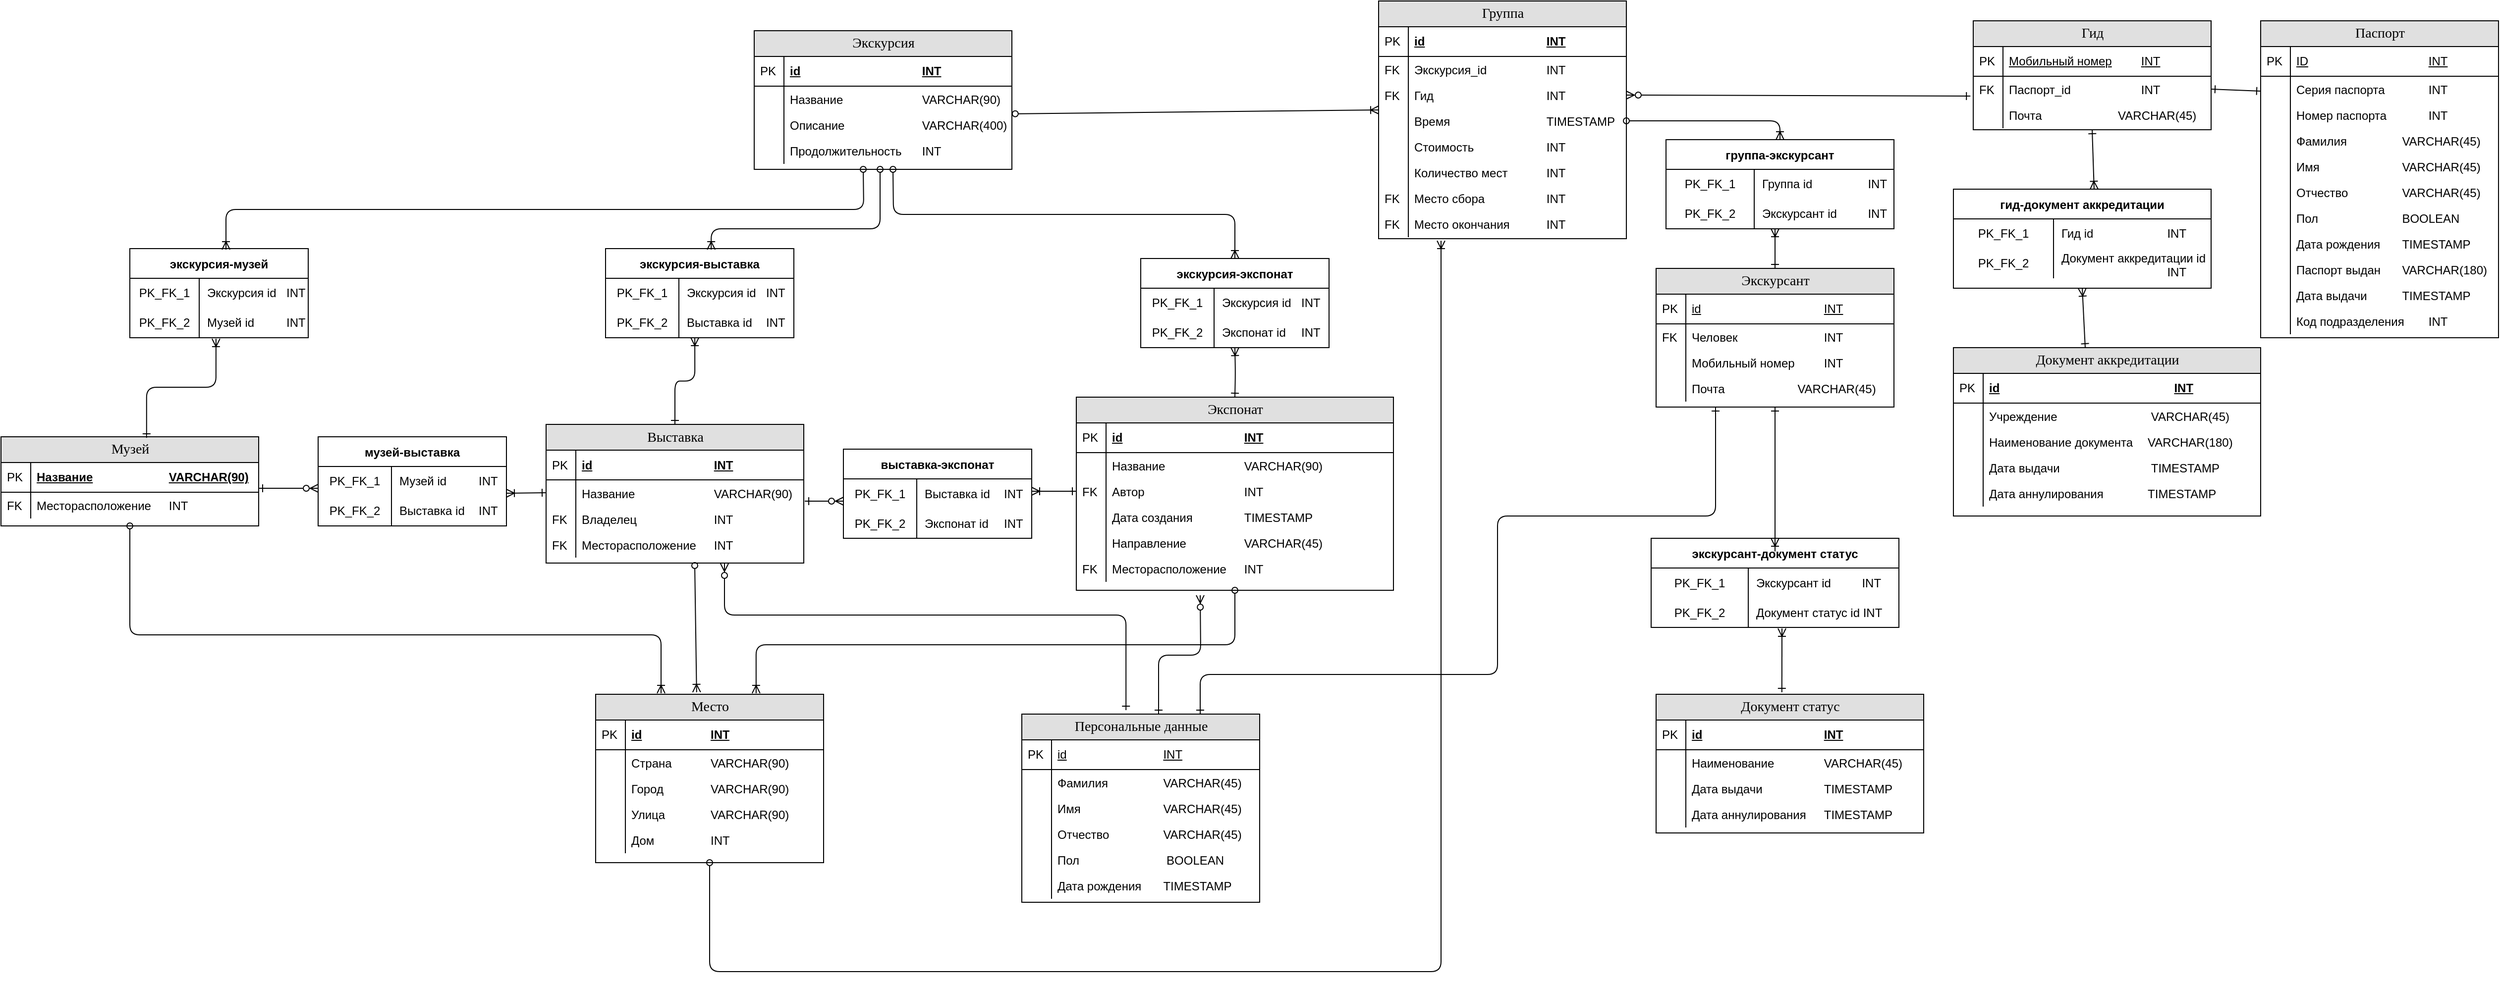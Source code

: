 <mxfile version="15.7.3" type="device"><diagram name="Page-1" id="e56a1550-8fbb-45ad-956c-1786394a9013"><mxGraphModel dx="2478" dy="-190" grid="1" gridSize="10" guides="1" tooltips="1" connect="1" arrows="1" fold="1" page="1" pageScale="1" pageWidth="1100" pageHeight="850" background="none" math="0" shadow="0"><root><mxCell id="0"/><mxCell id="1" parent="0"/><mxCell id="u1jYamHM47Ln7ukONdPh-6" value="Экскурсия" style="swimlane;html=1;fontStyle=0;childLayout=stackLayout;horizontal=1;startSize=26;fillColor=#e0e0e0;horizontalStack=0;resizeParent=1;resizeLast=0;collapsible=1;marginBottom=0;swimlaneFillColor=#ffffff;align=center;rounded=0;shadow=0;comic=0;labelBackgroundColor=none;strokeWidth=1;fontFamily=Verdana;fontSize=14;swimlaneLine=1;" parent="1" vertex="1"><mxGeometry x="180" y="940" width="260" height="140" as="geometry"/></mxCell><mxCell id="u1jYamHM47Ln7ukONdPh-7" value="id&lt;span style=&quot;white-space: pre&quot;&gt;&#9;&lt;/span&gt;&lt;span style=&quot;white-space: pre&quot;&gt;&#9;&lt;/span&gt;&lt;span style=&quot;white-space: pre&quot;&gt;&#9;&lt;/span&gt;&lt;span style=&quot;white-space: pre&quot;&gt;&#9;&lt;/span&gt;&lt;span style=&quot;white-space: pre&quot;&gt;&#9;&lt;/span&gt;INT" style="shape=partialRectangle;top=0;left=0;right=0;bottom=1;html=1;align=left;verticalAlign=middle;fillColor=none;spacingLeft=34;spacingRight=4;whiteSpace=wrap;overflow=hidden;rotatable=0;points=[[0,0.5],[1,0.5]];portConstraint=eastwest;dropTarget=0;fontStyle=5;" parent="u1jYamHM47Ln7ukONdPh-6" vertex="1"><mxGeometry y="26" width="260" height="30" as="geometry"/></mxCell><mxCell id="u1jYamHM47Ln7ukONdPh-8" value="PK" style="shape=partialRectangle;top=0;left=0;bottom=0;html=1;fillColor=none;align=left;verticalAlign=middle;spacingLeft=4;spacingRight=4;whiteSpace=wrap;overflow=hidden;rotatable=0;points=[];portConstraint=eastwest;part=1;" parent="u1jYamHM47Ln7ukONdPh-7" vertex="1" connectable="0"><mxGeometry width="30" height="30" as="geometry"/></mxCell><mxCell id="u1jYamHM47Ln7ukONdPh-207" value="Название&lt;span style=&quot;white-space: pre&quot;&gt;&#9;&lt;/span&gt;&lt;span style=&quot;white-space: pre&quot;&gt;&#9;&lt;/span&gt;&lt;span style=&quot;white-space: pre&quot;&gt;&#9;&lt;/span&gt;VARCHAR(90)" style="shape=partialRectangle;top=0;left=0;right=0;bottom=0;html=1;align=left;verticalAlign=top;fillColor=none;spacingLeft=34;spacingRight=4;whiteSpace=wrap;overflow=hidden;rotatable=0;points=[[0,0.5],[1,0.5]];portConstraint=eastwest;dropTarget=0;" parent="u1jYamHM47Ln7ukONdPh-6" vertex="1"><mxGeometry y="56" width="260" height="26" as="geometry"/></mxCell><mxCell id="u1jYamHM47Ln7ukONdPh-208" value="" style="shape=partialRectangle;top=0;left=0;bottom=0;html=1;fillColor=none;align=left;verticalAlign=top;spacingLeft=4;spacingRight=4;whiteSpace=wrap;overflow=hidden;rotatable=0;points=[];portConstraint=eastwest;part=1;" parent="u1jYamHM47Ln7ukONdPh-207" vertex="1" connectable="0"><mxGeometry width="30" height="26" as="geometry"/></mxCell><mxCell id="u1jYamHM47Ln7ukONdPh-209" value="Описание&lt;span style=&quot;white-space: pre&quot;&gt;&#9;&lt;/span&gt;&lt;span style=&quot;white-space: pre&quot;&gt;&#9;&lt;/span&gt;&lt;span style=&quot;white-space: pre&quot;&gt;&#9;&lt;/span&gt;VARCHAR(400)" style="shape=partialRectangle;top=0;left=0;right=0;bottom=0;html=1;align=left;verticalAlign=top;fillColor=none;spacingLeft=34;spacingRight=4;whiteSpace=wrap;overflow=hidden;rotatable=0;points=[[0,0.5],[1,0.5]];portConstraint=eastwest;dropTarget=0;" parent="u1jYamHM47Ln7ukONdPh-6" vertex="1"><mxGeometry y="82" width="260" height="26" as="geometry"/></mxCell><mxCell id="u1jYamHM47Ln7ukONdPh-210" value="" style="shape=partialRectangle;top=0;left=0;bottom=0;html=1;fillColor=none;align=left;verticalAlign=top;spacingLeft=4;spacingRight=4;whiteSpace=wrap;overflow=hidden;rotatable=0;points=[];portConstraint=eastwest;part=1;" parent="u1jYamHM47Ln7ukONdPh-209" vertex="1" connectable="0"><mxGeometry width="30" height="26" as="geometry"/></mxCell><mxCell id="u1jYamHM47Ln7ukONdPh-142" value="Продолжительность&lt;span style=&quot;white-space: pre&quot;&gt;&#9;&lt;/span&gt;INT" style="shape=partialRectangle;top=0;left=0;right=0;bottom=0;html=1;align=left;verticalAlign=top;fillColor=none;spacingLeft=34;spacingRight=4;whiteSpace=wrap;overflow=hidden;rotatable=0;points=[[0,0.5],[1,0.5]];portConstraint=eastwest;dropTarget=0;" parent="u1jYamHM47Ln7ukONdPh-6" vertex="1"><mxGeometry y="108" width="260" height="26" as="geometry"/></mxCell><mxCell id="u1jYamHM47Ln7ukONdPh-143" value="" style="shape=partialRectangle;top=0;left=0;bottom=0;html=1;fillColor=none;align=left;verticalAlign=top;spacingLeft=4;spacingRight=4;whiteSpace=wrap;overflow=hidden;rotatable=0;points=[];portConstraint=eastwest;part=1;" parent="u1jYamHM47Ln7ukONdPh-142" vertex="1" connectable="0"><mxGeometry width="30" height="26" as="geometry"/></mxCell><mxCell id="u1jYamHM47Ln7ukONdPh-17" value="Группа" style="swimlane;html=1;fontStyle=0;childLayout=stackLayout;horizontal=1;startSize=26;fillColor=#e0e0e0;horizontalStack=0;resizeParent=1;resizeLast=0;collapsible=1;marginBottom=0;swimlaneFillColor=#ffffff;align=center;rounded=0;shadow=0;comic=0;labelBackgroundColor=none;strokeWidth=1;fontFamily=Verdana;fontSize=14;swimlaneLine=1;" parent="1" vertex="1"><mxGeometry x="810" y="910" width="250" height="240" as="geometry"/></mxCell><mxCell id="u1jYamHM47Ln7ukONdPh-18" value="id&lt;span style=&quot;white-space: pre&quot;&gt;&#9;&lt;/span&gt;&lt;span style=&quot;white-space: pre&quot;&gt;&#9;&lt;/span&gt;&lt;span style=&quot;white-space: pre&quot;&gt;&#9;&lt;/span&gt;&lt;span style=&quot;white-space: pre&quot;&gt;&#9;&lt;span style=&quot;white-space: pre&quot;&gt;&#9;&lt;/span&gt;&lt;/span&gt;INT" style="shape=partialRectangle;top=0;left=0;right=0;bottom=1;html=1;align=left;verticalAlign=middle;fillColor=none;spacingLeft=34;spacingRight=4;whiteSpace=wrap;overflow=hidden;rotatable=0;points=[[0,0.5],[1,0.5]];portConstraint=eastwest;dropTarget=0;fontStyle=5;" parent="u1jYamHM47Ln7ukONdPh-17" vertex="1"><mxGeometry y="26" width="250" height="30" as="geometry"/></mxCell><mxCell id="u1jYamHM47Ln7ukONdPh-19" value="PK" style="shape=partialRectangle;top=0;left=0;bottom=0;html=1;fillColor=none;align=left;verticalAlign=middle;spacingLeft=4;spacingRight=4;whiteSpace=wrap;overflow=hidden;rotatable=0;points=[];portConstraint=eastwest;part=1;" parent="u1jYamHM47Ln7ukONdPh-18" vertex="1" connectable="0"><mxGeometry width="30" height="30" as="geometry"/></mxCell><mxCell id="u1jYamHM47Ln7ukONdPh-203" value="Экскурсия_id&lt;span style=&quot;white-space: pre&quot;&gt;&#9;&lt;/span&gt;&lt;span style=&quot;white-space: pre&quot;&gt;&#9;&lt;/span&gt;&lt;span style=&quot;white-space: pre&quot;&gt;&#9;&lt;/span&gt;INT" style="shape=partialRectangle;top=0;left=0;right=0;bottom=0;html=1;align=left;verticalAlign=top;fillColor=none;spacingLeft=34;spacingRight=4;whiteSpace=wrap;overflow=hidden;rotatable=0;points=[[0,0.5],[1,0.5]];portConstraint=eastwest;dropTarget=0;" parent="u1jYamHM47Ln7ukONdPh-17" vertex="1"><mxGeometry y="56" width="250" height="26" as="geometry"/></mxCell><mxCell id="u1jYamHM47Ln7ukONdPh-204" value="FK" style="shape=partialRectangle;top=0;left=0;bottom=0;html=1;fillColor=none;align=left;verticalAlign=top;spacingLeft=4;spacingRight=4;whiteSpace=wrap;overflow=hidden;rotatable=0;points=[];portConstraint=eastwest;part=1;" parent="u1jYamHM47Ln7ukONdPh-203" vertex="1" connectable="0"><mxGeometry width="30" height="26" as="geometry"/></mxCell><mxCell id="u1jYamHM47Ln7ukONdPh-144" value="Гид&lt;span style=&quot;white-space: pre&quot;&gt;&#9;&lt;/span&gt;&lt;span style=&quot;white-space: pre&quot;&gt;&#9;&lt;/span&gt;&lt;span style=&quot;white-space: pre&quot;&gt;&#9;&lt;/span&gt;&lt;span style=&quot;white-space: pre&quot;&gt;&#9;&lt;/span&gt;&lt;span style=&quot;white-space: pre&quot;&gt;&#9;&lt;/span&gt;INT" style="shape=partialRectangle;top=0;left=0;right=0;bottom=0;html=1;align=left;verticalAlign=top;fillColor=none;spacingLeft=34;spacingRight=4;whiteSpace=wrap;overflow=hidden;rotatable=0;points=[[0,0.5],[1,0.5]];portConstraint=eastwest;dropTarget=0;" parent="u1jYamHM47Ln7ukONdPh-17" vertex="1"><mxGeometry y="82" width="250" height="26" as="geometry"/></mxCell><mxCell id="u1jYamHM47Ln7ukONdPh-145" value="FK" style="shape=partialRectangle;top=0;left=0;bottom=0;html=1;fillColor=none;align=left;verticalAlign=top;spacingLeft=4;spacingRight=4;whiteSpace=wrap;overflow=hidden;rotatable=0;points=[];portConstraint=eastwest;part=1;" parent="u1jYamHM47Ln7ukONdPh-144" vertex="1" connectable="0"><mxGeometry width="30" height="26" as="geometry"/></mxCell><mxCell id="u1jYamHM47Ln7ukONdPh-148" value="Время&lt;span style=&quot;white-space: pre&quot;&gt;&#9;&lt;/span&gt;&lt;span style=&quot;white-space: pre&quot;&gt;&#9;&lt;/span&gt;&lt;span style=&quot;white-space: pre&quot;&gt;&#9;&lt;/span&gt;&lt;span style=&quot;white-space: pre&quot;&gt;&#9;&lt;/span&gt;TIMESTAMP" style="shape=partialRectangle;top=0;left=0;right=0;bottom=0;html=1;align=left;verticalAlign=top;fillColor=none;spacingLeft=34;spacingRight=4;whiteSpace=wrap;overflow=hidden;rotatable=0;points=[[0,0.5],[1,0.5]];portConstraint=eastwest;dropTarget=0;" parent="u1jYamHM47Ln7ukONdPh-17" vertex="1"><mxGeometry y="108" width="250" height="26" as="geometry"/></mxCell><mxCell id="u1jYamHM47Ln7ukONdPh-149" value="" style="shape=partialRectangle;top=0;left=0;bottom=0;html=1;fillColor=none;align=left;verticalAlign=top;spacingLeft=4;spacingRight=4;whiteSpace=wrap;overflow=hidden;rotatable=0;points=[];portConstraint=eastwest;part=1;" parent="u1jYamHM47Ln7ukONdPh-148" vertex="1" connectable="0"><mxGeometry width="30" height="26" as="geometry"/></mxCell><mxCell id="u1jYamHM47Ln7ukONdPh-146" value="Стоимость&lt;span style=&quot;white-space: pre&quot;&gt;&#9;&lt;/span&gt;&lt;span style=&quot;white-space: pre&quot;&gt;&#9;&lt;/span&gt;&lt;span style=&quot;white-space: pre&quot;&gt;&#9;&lt;/span&gt;INT" style="shape=partialRectangle;top=0;left=0;right=0;bottom=0;html=1;align=left;verticalAlign=top;fillColor=none;spacingLeft=34;spacingRight=4;whiteSpace=wrap;overflow=hidden;rotatable=0;points=[[0,0.5],[1,0.5]];portConstraint=eastwest;dropTarget=0;" parent="u1jYamHM47Ln7ukONdPh-17" vertex="1"><mxGeometry y="134" width="250" height="26" as="geometry"/></mxCell><mxCell id="u1jYamHM47Ln7ukONdPh-147" value="" style="shape=partialRectangle;top=0;left=0;bottom=0;html=1;fillColor=none;align=left;verticalAlign=top;spacingLeft=4;spacingRight=4;whiteSpace=wrap;overflow=hidden;rotatable=0;points=[];portConstraint=eastwest;part=1;" parent="u1jYamHM47Ln7ukONdPh-146" vertex="1" connectable="0"><mxGeometry width="30" height="26" as="geometry"/></mxCell><mxCell id="u1jYamHM47Ln7ukONdPh-183" value="Количество мест&amp;nbsp;&lt;span style=&quot;white-space: pre&quot;&gt;&#9;&lt;/span&gt;&lt;span style=&quot;white-space: pre&quot;&gt;&#9;&lt;/span&gt;INT" style="shape=partialRectangle;top=0;left=0;right=0;bottom=0;html=1;align=left;verticalAlign=top;fillColor=none;spacingLeft=34;spacingRight=4;whiteSpace=wrap;overflow=hidden;rotatable=0;points=[[0,0.5],[1,0.5]];portConstraint=eastwest;dropTarget=0;" parent="u1jYamHM47Ln7ukONdPh-17" vertex="1"><mxGeometry y="160" width="250" height="26" as="geometry"/></mxCell><mxCell id="u1jYamHM47Ln7ukONdPh-184" value="" style="shape=partialRectangle;top=0;left=0;bottom=0;html=1;fillColor=none;align=left;verticalAlign=top;spacingLeft=4;spacingRight=4;whiteSpace=wrap;overflow=hidden;rotatable=0;points=[];portConstraint=eastwest;part=1;" parent="u1jYamHM47Ln7ukONdPh-183" vertex="1" connectable="0"><mxGeometry width="30" height="26" as="geometry"/></mxCell><mxCell id="u1jYamHM47Ln7ukONdPh-212" value="Место сбора&lt;span style=&quot;white-space: pre&quot;&gt;&#9;&lt;/span&gt;&lt;span style=&quot;white-space: pre&quot;&gt;&#9;&lt;/span&gt;&lt;span style=&quot;white-space: pre&quot;&gt;&#9;&lt;/span&gt;INT" style="shape=partialRectangle;top=0;left=0;right=0;bottom=0;html=1;align=left;verticalAlign=top;fillColor=none;spacingLeft=34;spacingRight=4;whiteSpace=wrap;overflow=hidden;rotatable=0;points=[[0,0.5],[1,0.5]];portConstraint=eastwest;dropTarget=0;" parent="u1jYamHM47Ln7ukONdPh-17" vertex="1"><mxGeometry y="186" width="250" height="26" as="geometry"/></mxCell><mxCell id="u1jYamHM47Ln7ukONdPh-213" value="FK&lt;br&gt;" style="shape=partialRectangle;top=0;left=0;bottom=0;html=1;fillColor=none;align=left;verticalAlign=top;spacingLeft=4;spacingRight=4;whiteSpace=wrap;overflow=hidden;rotatable=0;points=[];portConstraint=eastwest;part=1;" parent="u1jYamHM47Ln7ukONdPh-212" vertex="1" connectable="0"><mxGeometry width="30" height="26" as="geometry"/></mxCell><mxCell id="u1jYamHM47Ln7ukONdPh-214" value="Место окончания&lt;span style=&quot;white-space: pre&quot;&gt;&#9;&lt;/span&gt;&lt;span style=&quot;white-space: pre&quot;&gt;&#9;&lt;/span&gt;INT" style="shape=partialRectangle;top=0;left=0;right=0;bottom=0;html=1;align=left;verticalAlign=top;fillColor=none;spacingLeft=34;spacingRight=4;whiteSpace=wrap;overflow=hidden;rotatable=0;points=[[0,0.5],[1,0.5]];portConstraint=eastwest;dropTarget=0;" parent="u1jYamHM47Ln7ukONdPh-17" vertex="1"><mxGeometry y="212" width="250" height="26" as="geometry"/></mxCell><mxCell id="u1jYamHM47Ln7ukONdPh-215" value="FK&lt;br&gt;" style="shape=partialRectangle;top=0;left=0;bottom=0;html=1;fillColor=none;align=left;verticalAlign=top;spacingLeft=4;spacingRight=4;whiteSpace=wrap;overflow=hidden;rotatable=0;points=[];portConstraint=eastwest;part=1;" parent="u1jYamHM47Ln7ukONdPh-214" vertex="1" connectable="0"><mxGeometry width="30" height="26" as="geometry"/></mxCell><mxCell id="u1jYamHM47Ln7ukONdPh-24" value="Музей" style="swimlane;html=1;fontStyle=0;childLayout=stackLayout;horizontal=1;startSize=26;fillColor=#e0e0e0;horizontalStack=0;resizeParent=1;resizeLast=0;collapsible=1;marginBottom=0;swimlaneFillColor=#ffffff;align=center;rounded=0;shadow=0;comic=0;labelBackgroundColor=none;strokeWidth=1;fontFamily=Verdana;fontSize=14;swimlaneLine=1;" parent="1" vertex="1"><mxGeometry x="-580" y="1350" width="260" height="90" as="geometry"/></mxCell><mxCell id="u1jYamHM47Ln7ukONdPh-25" value="Название&lt;span style=&quot;white-space: pre&quot;&gt;&#9;&lt;/span&gt;&lt;span style=&quot;white-space: pre&quot;&gt;&#9;&lt;/span&gt;&lt;span style=&quot;white-space: pre&quot;&gt;&#9;&lt;/span&gt;VARCHAR(90)" style="shape=partialRectangle;top=0;left=0;right=0;bottom=1;html=1;align=left;verticalAlign=middle;fillColor=none;spacingLeft=34;spacingRight=4;whiteSpace=wrap;overflow=hidden;rotatable=0;points=[[0,0.5],[1,0.5]];portConstraint=eastwest;dropTarget=0;fontStyle=5;" parent="u1jYamHM47Ln7ukONdPh-24" vertex="1"><mxGeometry y="26" width="260" height="30" as="geometry"/></mxCell><mxCell id="u1jYamHM47Ln7ukONdPh-26" value="PK" style="shape=partialRectangle;top=0;left=0;bottom=0;html=1;fillColor=none;align=left;verticalAlign=middle;spacingLeft=4;spacingRight=4;whiteSpace=wrap;overflow=hidden;rotatable=0;points=[];portConstraint=eastwest;part=1;" parent="u1jYamHM47Ln7ukONdPh-25" vertex="1" connectable="0"><mxGeometry width="30" height="30" as="geometry"/></mxCell><mxCell id="u1jYamHM47Ln7ukONdPh-232" value="Месторасположение&lt;span style=&quot;white-space: pre&quot;&gt;&#9;&lt;/span&gt;INT" style="shape=partialRectangle;top=0;left=0;right=0;bottom=0;html=1;align=left;verticalAlign=top;fillColor=none;spacingLeft=34;spacingRight=4;whiteSpace=wrap;overflow=hidden;rotatable=0;points=[[0,0.5],[1,0.5]];portConstraint=eastwest;dropTarget=0;" parent="u1jYamHM47Ln7ukONdPh-24" vertex="1"><mxGeometry y="56" width="260" height="26" as="geometry"/></mxCell><mxCell id="u1jYamHM47Ln7ukONdPh-233" value="FK" style="shape=partialRectangle;top=0;left=0;bottom=0;html=1;fillColor=none;align=left;verticalAlign=top;spacingLeft=4;spacingRight=4;whiteSpace=wrap;overflow=hidden;rotatable=0;points=[];portConstraint=eastwest;part=1;" parent="u1jYamHM47Ln7ukONdPh-232" vertex="1" connectable="0"><mxGeometry width="30" height="26" as="geometry"/></mxCell><mxCell id="u1jYamHM47Ln7ukONdPh-40" value="Выставка" style="swimlane;html=1;fontStyle=0;childLayout=stackLayout;horizontal=1;startSize=26;fillColor=#e0e0e0;horizontalStack=0;resizeParent=1;resizeLast=0;collapsible=1;marginBottom=0;swimlaneFillColor=#ffffff;align=center;rounded=0;shadow=0;comic=0;labelBackgroundColor=none;strokeWidth=1;fontFamily=Verdana;fontSize=14;swimlaneLine=1;" parent="1" vertex="1"><mxGeometry x="-30" y="1337.5" width="260" height="140" as="geometry"/></mxCell><mxCell id="u1jYamHM47Ln7ukONdPh-41" value="id&lt;span style=&quot;white-space: pre&quot;&gt;&#9;&lt;/span&gt;&lt;span style=&quot;white-space: pre&quot;&gt;&#9;&lt;/span&gt;&lt;span style=&quot;white-space: pre&quot;&gt;&#9;&lt;/span&gt;&lt;span style=&quot;white-space: pre&quot;&gt;&#9;&lt;/span&gt;&lt;span style=&quot;white-space: pre&quot;&gt;&#9;&lt;/span&gt;INT" style="shape=partialRectangle;top=0;left=0;right=0;bottom=1;html=1;align=left;verticalAlign=middle;fillColor=none;spacingLeft=34;spacingRight=4;whiteSpace=wrap;overflow=hidden;rotatable=0;points=[[0,0.5],[1,0.5]];portConstraint=eastwest;dropTarget=0;fontStyle=5;" parent="u1jYamHM47Ln7ukONdPh-40" vertex="1"><mxGeometry y="26" width="260" height="30" as="geometry"/></mxCell><mxCell id="u1jYamHM47Ln7ukONdPh-42" value="PK" style="shape=partialRectangle;top=0;left=0;bottom=0;html=1;fillColor=none;align=left;verticalAlign=middle;spacingLeft=4;spacingRight=4;whiteSpace=wrap;overflow=hidden;rotatable=0;points=[];portConstraint=eastwest;part=1;" parent="u1jYamHM47Ln7ukONdPh-41" vertex="1" connectable="0"><mxGeometry width="30" height="30" as="geometry"/></mxCell><mxCell id="u1jYamHM47Ln7ukONdPh-43" value="Название&lt;span style=&quot;white-space: pre&quot;&gt;&#9;&lt;/span&gt;&lt;span style=&quot;white-space: pre&quot;&gt;&#9;&lt;/span&gt;&lt;span style=&quot;white-space: pre&quot;&gt;&#9;&lt;/span&gt;VARCHAR(90)" style="shape=partialRectangle;top=0;left=0;right=0;bottom=0;html=1;align=left;verticalAlign=top;fillColor=none;spacingLeft=34;spacingRight=4;whiteSpace=wrap;overflow=hidden;rotatable=0;points=[[0,0.5],[1,0.5]];portConstraint=eastwest;dropTarget=0;" parent="u1jYamHM47Ln7ukONdPh-40" vertex="1"><mxGeometry y="56" width="260" height="26" as="geometry"/></mxCell><mxCell id="u1jYamHM47Ln7ukONdPh-44" value="" style="shape=partialRectangle;top=0;left=0;bottom=0;html=1;fillColor=none;align=left;verticalAlign=top;spacingLeft=4;spacingRight=4;whiteSpace=wrap;overflow=hidden;rotatable=0;points=[];portConstraint=eastwest;part=1;" parent="u1jYamHM47Ln7ukONdPh-43" vertex="1" connectable="0"><mxGeometry width="30" height="26" as="geometry"/></mxCell><mxCell id="u1jYamHM47Ln7ukONdPh-130" value="Владелец&lt;span style=&quot;white-space: pre&quot;&gt;&#9;&lt;/span&gt;&lt;span style=&quot;white-space: pre&quot;&gt;&#9;&lt;/span&gt;&lt;span style=&quot;white-space: pre&quot;&gt;&#9;&lt;/span&gt;INT" style="shape=partialRectangle;top=0;left=0;right=0;bottom=0;html=1;align=left;verticalAlign=top;fillColor=none;spacingLeft=34;spacingRight=4;whiteSpace=wrap;overflow=hidden;rotatable=0;points=[[0,0.5],[1,0.5]];portConstraint=eastwest;dropTarget=0;" parent="u1jYamHM47Ln7ukONdPh-40" vertex="1"><mxGeometry y="82" width="260" height="26" as="geometry"/></mxCell><mxCell id="u1jYamHM47Ln7ukONdPh-131" value="FK" style="shape=partialRectangle;top=0;left=0;bottom=0;html=1;fillColor=none;align=left;verticalAlign=top;spacingLeft=4;spacingRight=4;whiteSpace=wrap;overflow=hidden;rotatable=0;points=[];portConstraint=eastwest;part=1;" parent="u1jYamHM47Ln7ukONdPh-130" vertex="1" connectable="0"><mxGeometry width="30" height="26" as="geometry"/></mxCell><mxCell id="u1jYamHM47Ln7ukONdPh-230" value="Месторасположение&lt;span style=&quot;white-space: pre&quot;&gt;&#9;&lt;/span&gt;INT" style="shape=partialRectangle;top=0;left=0;right=0;bottom=0;html=1;align=left;verticalAlign=top;fillColor=none;spacingLeft=34;spacingRight=4;whiteSpace=wrap;overflow=hidden;rotatable=0;points=[[0,0.5],[1,0.5]];portConstraint=eastwest;dropTarget=0;" parent="u1jYamHM47Ln7ukONdPh-40" vertex="1"><mxGeometry y="108" width="260" height="26" as="geometry"/></mxCell><mxCell id="u1jYamHM47Ln7ukONdPh-231" value="FK" style="shape=partialRectangle;top=0;left=0;bottom=0;html=1;fillColor=none;align=left;verticalAlign=top;spacingLeft=4;spacingRight=4;whiteSpace=wrap;overflow=hidden;rotatable=0;points=[];portConstraint=eastwest;part=1;" parent="u1jYamHM47Ln7ukONdPh-230" vertex="1" connectable="0"><mxGeometry width="30" height="26" as="geometry"/></mxCell><mxCell id="u1jYamHM47Ln7ukONdPh-45" value="Экспонат" style="swimlane;html=1;fontStyle=0;childLayout=stackLayout;horizontal=1;startSize=26;fillColor=#e0e0e0;horizontalStack=0;resizeParent=1;resizeLast=0;collapsible=1;marginBottom=0;swimlaneFillColor=#ffffff;align=center;rounded=0;shadow=0;comic=0;labelBackgroundColor=none;strokeWidth=1;fontFamily=Verdana;fontSize=14;swimlaneLine=1;" parent="1" vertex="1"><mxGeometry x="505" y="1310" width="320" height="195" as="geometry"/></mxCell><mxCell id="u1jYamHM47Ln7ukONdPh-46" value="id&lt;span style=&quot;white-space: pre&quot;&gt;&#9;&lt;/span&gt;&lt;span style=&quot;white-space: pre&quot;&gt;&#9;&lt;/span&gt;&lt;span style=&quot;white-space: pre&quot;&gt;&#9;&lt;/span&gt;&lt;span style=&quot;white-space: pre&quot;&gt;&#9;&lt;/span&gt;&lt;span style=&quot;white-space: pre&quot;&gt;&#9;&lt;/span&gt;INT" style="shape=partialRectangle;top=0;left=0;right=0;bottom=1;html=1;align=left;verticalAlign=middle;fillColor=none;spacingLeft=34;spacingRight=4;whiteSpace=wrap;overflow=hidden;rotatable=0;points=[[0,0.5],[1,0.5]];portConstraint=eastwest;dropTarget=0;fontStyle=5;" parent="u1jYamHM47Ln7ukONdPh-45" vertex="1"><mxGeometry y="26" width="320" height="30" as="geometry"/></mxCell><mxCell id="u1jYamHM47Ln7ukONdPh-47" value="PK" style="shape=partialRectangle;top=0;left=0;bottom=0;html=1;fillColor=none;align=left;verticalAlign=middle;spacingLeft=4;spacingRight=4;whiteSpace=wrap;overflow=hidden;rotatable=0;points=[];portConstraint=eastwest;part=1;" parent="u1jYamHM47Ln7ukONdPh-46" vertex="1" connectable="0"><mxGeometry width="30" height="30" as="geometry"/></mxCell><mxCell id="u1jYamHM47Ln7ukONdPh-48" value="Название&lt;span style=&quot;white-space: pre&quot;&gt;&#9;&lt;/span&gt;&lt;span style=&quot;white-space: pre&quot;&gt;&#9;&lt;/span&gt;&lt;span style=&quot;white-space: pre&quot;&gt;&#9;&lt;/span&gt;VARCHAR(90)" style="shape=partialRectangle;top=0;left=0;right=0;bottom=0;html=1;align=left;verticalAlign=top;fillColor=none;spacingLeft=34;spacingRight=4;whiteSpace=wrap;overflow=hidden;rotatable=0;points=[[0,0.5],[1,0.5]];portConstraint=eastwest;dropTarget=0;" parent="u1jYamHM47Ln7ukONdPh-45" vertex="1"><mxGeometry y="56" width="320" height="26" as="geometry"/></mxCell><mxCell id="u1jYamHM47Ln7ukONdPh-49" value="" style="shape=partialRectangle;top=0;left=0;bottom=0;html=1;fillColor=none;align=left;verticalAlign=top;spacingLeft=4;spacingRight=4;whiteSpace=wrap;overflow=hidden;rotatable=0;points=[];portConstraint=eastwest;part=1;" parent="u1jYamHM47Ln7ukONdPh-48" vertex="1" connectable="0"><mxGeometry width="30" height="26" as="geometry"/></mxCell><mxCell id="u1jYamHM47Ln7ukONdPh-124" value="Автор&lt;span style=&quot;white-space: pre&quot;&gt;&#9;&lt;/span&gt;&lt;span style=&quot;white-space: pre&quot;&gt;&#9;&lt;/span&gt;&lt;span style=&quot;white-space: pre&quot;&gt;&#9;&lt;/span&gt;&lt;span style=&quot;white-space: pre&quot;&gt;&#9;&lt;/span&gt;INT" style="shape=partialRectangle;top=0;left=0;right=0;bottom=0;html=1;align=left;verticalAlign=top;fillColor=none;spacingLeft=34;spacingRight=4;whiteSpace=wrap;overflow=hidden;rotatable=0;points=[[0,0.5],[1,0.5]];portConstraint=eastwest;dropTarget=0;" parent="u1jYamHM47Ln7ukONdPh-45" vertex="1"><mxGeometry y="82" width="320" height="26" as="geometry"/></mxCell><mxCell id="u1jYamHM47Ln7ukONdPh-125" value="FK" style="shape=partialRectangle;top=0;left=0;bottom=0;html=1;fillColor=none;align=left;verticalAlign=top;spacingLeft=4;spacingRight=4;whiteSpace=wrap;overflow=hidden;rotatable=0;points=[];portConstraint=eastwest;part=1;" parent="u1jYamHM47Ln7ukONdPh-124" vertex="1" connectable="0"><mxGeometry width="30" height="26" as="geometry"/></mxCell><mxCell id="u1jYamHM47Ln7ukONdPh-126" value="Дата создания&lt;span style=&quot;white-space: pre&quot;&gt;&#9;&lt;/span&gt;&lt;span style=&quot;white-space: pre&quot;&gt;&#9;&lt;/span&gt;TIMESTAMP" style="shape=partialRectangle;top=0;left=0;right=0;bottom=0;html=1;align=left;verticalAlign=top;fillColor=none;spacingLeft=34;spacingRight=4;whiteSpace=wrap;overflow=hidden;rotatable=0;points=[[0,0.5],[1,0.5]];portConstraint=eastwest;dropTarget=0;" parent="u1jYamHM47Ln7ukONdPh-45" vertex="1"><mxGeometry y="108" width="320" height="26" as="geometry"/></mxCell><mxCell id="u1jYamHM47Ln7ukONdPh-127" value="" style="shape=partialRectangle;top=0;left=0;bottom=0;html=1;fillColor=none;align=left;verticalAlign=top;spacingLeft=4;spacingRight=4;whiteSpace=wrap;overflow=hidden;rotatable=0;points=[];portConstraint=eastwest;part=1;" parent="u1jYamHM47Ln7ukONdPh-126" vertex="1" connectable="0"><mxGeometry width="30" height="26" as="geometry"/></mxCell><mxCell id="u1jYamHM47Ln7ukONdPh-128" value="Направление&lt;span style=&quot;white-space: pre&quot;&gt;&#9;&lt;/span&gt;&lt;span style=&quot;white-space: pre&quot;&gt;&#9;&lt;/span&gt;&lt;span style=&quot;white-space: pre&quot;&gt;&#9;&lt;/span&gt;VARCHAR(45)" style="shape=partialRectangle;top=0;left=0;right=0;bottom=0;html=1;align=left;verticalAlign=top;fillColor=none;spacingLeft=34;spacingRight=4;whiteSpace=wrap;overflow=hidden;rotatable=0;points=[[0,0.5],[1,0.5]];portConstraint=eastwest;dropTarget=0;" parent="u1jYamHM47Ln7ukONdPh-45" vertex="1"><mxGeometry y="134" width="320" height="26" as="geometry"/></mxCell><mxCell id="u1jYamHM47Ln7ukONdPh-129" value="" style="shape=partialRectangle;top=0;left=0;bottom=0;html=1;fillColor=none;align=left;verticalAlign=top;spacingLeft=4;spacingRight=4;whiteSpace=wrap;overflow=hidden;rotatable=0;points=[];portConstraint=eastwest;part=1;" parent="u1jYamHM47Ln7ukONdPh-128" vertex="1" connectable="0"><mxGeometry width="30" height="26" as="geometry"/></mxCell><mxCell id="u1jYamHM47Ln7ukONdPh-134" value="Месторасположение&lt;span style=&quot;white-space: pre&quot;&gt;&#9;&lt;/span&gt;INT" style="shape=partialRectangle;top=0;left=0;right=0;bottom=0;html=1;align=left;verticalAlign=top;fillColor=none;spacingLeft=34;spacingRight=4;whiteSpace=wrap;overflow=hidden;rotatable=0;points=[[0,0.5],[1,0.5]];portConstraint=eastwest;dropTarget=0;" parent="u1jYamHM47Ln7ukONdPh-45" vertex="1"><mxGeometry y="160" width="320" height="26" as="geometry"/></mxCell><mxCell id="u1jYamHM47Ln7ukONdPh-135" value="FK" style="shape=partialRectangle;top=0;left=0;bottom=0;html=1;fillColor=none;align=left;verticalAlign=top;spacingLeft=4;spacingRight=4;whiteSpace=wrap;overflow=hidden;rotatable=0;points=[];portConstraint=eastwest;part=1;" parent="u1jYamHM47Ln7ukONdPh-134" vertex="1" connectable="0"><mxGeometry width="30" height="26" as="geometry"/></mxCell><mxCell id="u1jYamHM47Ln7ukONdPh-60" value="Документ&amp;nbsp;аккредитации" style="swimlane;html=1;fontStyle=0;childLayout=stackLayout;horizontal=1;startSize=26;fillColor=#e0e0e0;horizontalStack=0;resizeParent=1;resizeLast=0;collapsible=1;marginBottom=0;swimlaneFillColor=#ffffff;align=center;rounded=0;shadow=0;comic=0;labelBackgroundColor=none;strokeWidth=1;fontFamily=Verdana;fontSize=14;swimlaneLine=1;" parent="1" vertex="1"><mxGeometry x="1390" y="1260" width="310" height="170" as="geometry"/></mxCell><mxCell id="u1jYamHM47Ln7ukONdPh-61" value="id&lt;span style=&quot;white-space: pre&quot;&gt;&#9;&lt;/span&gt;&lt;span style=&quot;white-space: pre&quot;&gt;&#9;&lt;/span&gt;&lt;span style=&quot;white-space: pre&quot;&gt;&#9;&lt;/span&gt;&lt;span style=&quot;white-space: pre&quot;&gt;&#9;&lt;/span&gt;&lt;span style=&quot;white-space: pre&quot;&gt;&#9;&lt;span style=&quot;white-space: pre&quot;&gt;&#9;&lt;span style=&quot;white-space: pre&quot;&gt;&#9;&lt;/span&gt;&lt;/span&gt;&lt;/span&gt;INT" style="shape=partialRectangle;top=0;left=0;right=0;bottom=1;html=1;align=left;verticalAlign=middle;fillColor=none;spacingLeft=34;spacingRight=4;whiteSpace=wrap;overflow=hidden;rotatable=0;points=[[0,0.5],[1,0.5]];portConstraint=eastwest;dropTarget=0;fontStyle=5;" parent="u1jYamHM47Ln7ukONdPh-60" vertex="1"><mxGeometry y="26" width="310" height="30" as="geometry"/></mxCell><mxCell id="u1jYamHM47Ln7ukONdPh-62" value="PK" style="shape=partialRectangle;top=0;left=0;bottom=0;html=1;fillColor=none;align=left;verticalAlign=middle;spacingLeft=4;spacingRight=4;whiteSpace=wrap;overflow=hidden;rotatable=0;points=[];portConstraint=eastwest;part=1;" parent="u1jYamHM47Ln7ukONdPh-61" vertex="1" connectable="0"><mxGeometry width="30" height="30" as="geometry"/></mxCell><mxCell id="u1jYamHM47Ln7ukONdPh-63" value="Учреждение&lt;span&gt;&#9;&lt;span style=&quot;white-space: pre&quot;&gt;&#9;&lt;/span&gt;&lt;span style=&quot;white-space: pre&quot;&gt;&#9;&lt;/span&gt;&lt;span style=&quot;white-space: pre&quot;&gt;&#9;&lt;/span&gt;&lt;/span&gt;&lt;span&gt;&#9;&lt;span style=&quot;white-space: pre&quot;&gt;&#9;&lt;/span&gt;&lt;/span&gt;&lt;span&gt;&#9;&lt;/span&gt;&lt;span&gt;&#9;&lt;/span&gt;VARCHAR(45)" style="shape=partialRectangle;top=0;left=0;right=0;bottom=0;html=1;align=left;verticalAlign=top;fillColor=none;spacingLeft=34;spacingRight=4;whiteSpace=wrap;overflow=hidden;rotatable=0;points=[[0,0.5],[1,0.5]];portConstraint=eastwest;dropTarget=0;" parent="u1jYamHM47Ln7ukONdPh-60" vertex="1"><mxGeometry y="56" width="310" height="26" as="geometry"/></mxCell><mxCell id="u1jYamHM47Ln7ukONdPh-64" value="" style="shape=partialRectangle;top=0;left=0;bottom=0;html=1;fillColor=none;align=left;verticalAlign=top;spacingLeft=4;spacingRight=4;whiteSpace=wrap;overflow=hidden;rotatable=0;points=[];portConstraint=eastwest;part=1;" parent="u1jYamHM47Ln7ukONdPh-63" vertex="1" connectable="0"><mxGeometry width="30" height="26" as="geometry"/></mxCell><mxCell id="u1jYamHM47Ln7ukONdPh-205" value="Наименование документа&amp;nbsp;&lt;span style=&quot;white-space: pre&quot;&gt;&#9;&lt;/span&gt;VARCHAR(180)" style="shape=partialRectangle;top=0;left=0;right=0;bottom=0;html=1;align=left;verticalAlign=top;fillColor=none;spacingLeft=34;spacingRight=4;whiteSpace=wrap;overflow=hidden;rotatable=0;points=[[0,0.5],[1,0.5]];portConstraint=eastwest;dropTarget=0;" parent="u1jYamHM47Ln7ukONdPh-60" vertex="1"><mxGeometry y="82" width="310" height="26" as="geometry"/></mxCell><mxCell id="u1jYamHM47Ln7ukONdPh-206" value="" style="shape=partialRectangle;top=0;left=0;bottom=0;html=1;fillColor=none;align=left;verticalAlign=top;spacingLeft=4;spacingRight=4;whiteSpace=wrap;overflow=hidden;rotatable=0;points=[];portConstraint=eastwest;part=1;" parent="u1jYamHM47Ln7ukONdPh-205" vertex="1" connectable="0"><mxGeometry width="30" height="26" as="geometry"/></mxCell><mxCell id="u1jYamHM47Ln7ukONdPh-247" value="Дата выдачи&lt;span&gt;&#9;&lt;span style=&quot;white-space: pre&quot;&gt;&#9;&lt;/span&gt;&lt;span style=&quot;white-space: pre&quot;&gt;&#9;&lt;/span&gt;&lt;span style=&quot;white-space: pre&quot;&gt;&#9;&lt;/span&gt;&lt;span style=&quot;white-space: pre&quot;&gt;&#9;&lt;/span&gt;&lt;/span&gt;&lt;span&gt;&#9;&lt;/span&gt;&lt;span&gt;&#9;&lt;/span&gt;&lt;span&gt;&#9;&lt;/span&gt;TIMESTAMP" style="shape=partialRectangle;top=0;left=0;right=0;bottom=0;html=1;align=left;verticalAlign=top;fillColor=none;spacingLeft=34;spacingRight=4;whiteSpace=wrap;overflow=hidden;rotatable=0;points=[[0,0.5],[1,0.5]];portConstraint=eastwest;dropTarget=0;" parent="u1jYamHM47Ln7ukONdPh-60" vertex="1"><mxGeometry y="108" width="310" height="26" as="geometry"/></mxCell><mxCell id="u1jYamHM47Ln7ukONdPh-248" value="" style="shape=partialRectangle;top=0;left=0;bottom=0;html=1;fillColor=none;align=left;verticalAlign=top;spacingLeft=4;spacingRight=4;whiteSpace=wrap;overflow=hidden;rotatable=0;points=[];portConstraint=eastwest;part=1;" parent="u1jYamHM47Ln7ukONdPh-247" vertex="1" connectable="0"><mxGeometry width="30" height="26" as="geometry"/></mxCell><mxCell id="u1jYamHM47Ln7ukONdPh-249" value="Дата&amp;nbsp;аннулирования&lt;span&gt;&#9;&lt;span style=&quot;white-space: pre&quot;&gt;&#9;&lt;/span&gt;&lt;span style=&quot;white-space: pre&quot;&gt;&#9;&lt;/span&gt;&lt;/span&gt;TIMESTAMP" style="shape=partialRectangle;top=0;left=0;right=0;bottom=0;html=1;align=left;verticalAlign=top;fillColor=none;spacingLeft=34;spacingRight=4;whiteSpace=wrap;overflow=hidden;rotatable=0;points=[[0,0.5],[1,0.5]];portConstraint=eastwest;dropTarget=0;" parent="u1jYamHM47Ln7ukONdPh-60" vertex="1"><mxGeometry y="134" width="310" height="26" as="geometry"/></mxCell><mxCell id="u1jYamHM47Ln7ukONdPh-250" value="" style="shape=partialRectangle;top=0;left=0;bottom=0;html=1;fillColor=none;align=left;verticalAlign=top;spacingLeft=4;spacingRight=4;whiteSpace=wrap;overflow=hidden;rotatable=0;points=[];portConstraint=eastwest;part=1;" parent="u1jYamHM47Ln7ukONdPh-249" vertex="1" connectable="0"><mxGeometry width="30" height="26" as="geometry"/></mxCell><mxCell id="u1jYamHM47Ln7ukONdPh-65" value="Экскурсант" style="swimlane;html=1;fontStyle=0;childLayout=stackLayout;horizontal=1;startSize=26;fillColor=#e0e0e0;horizontalStack=0;resizeParent=1;resizeLast=0;collapsible=1;marginBottom=0;swimlaneFillColor=#ffffff;align=center;rounded=0;shadow=0;comic=0;labelBackgroundColor=none;strokeWidth=1;fontFamily=Verdana;fontSize=14;swimlaneLine=1;" parent="1" vertex="1"><mxGeometry x="1090" y="1180" width="240" height="140" as="geometry"><mxRectangle x="650" y="1090" width="120" height="26" as="alternateBounds"/></mxGeometry></mxCell><mxCell id="u1jYamHM47Ln7ukONdPh-66" value="&lt;span style=&quot;font-weight: 400&quot;&gt;id&lt;span style=&quot;white-space: pre&quot;&gt;&#9;&lt;/span&gt;&lt;span style=&quot;white-space: pre&quot;&gt;&#9;&lt;/span&gt;&lt;span style=&quot;white-space: pre&quot;&gt;&#9;&lt;/span&gt;&lt;span style=&quot;white-space: pre&quot;&gt;&#9;&lt;span style=&quot;white-space: pre&quot;&gt;&#9;&lt;/span&gt;&lt;/span&gt;INT&lt;/span&gt;" style="shape=partialRectangle;top=0;left=0;right=0;bottom=1;html=1;align=left;verticalAlign=middle;fillColor=none;spacingLeft=34;spacingRight=4;whiteSpace=wrap;overflow=hidden;rotatable=0;points=[[0,0.5],[1,0.5]];portConstraint=eastwest;dropTarget=0;fontStyle=5;" parent="u1jYamHM47Ln7ukONdPh-65" vertex="1"><mxGeometry y="26" width="240" height="30" as="geometry"/></mxCell><mxCell id="u1jYamHM47Ln7ukONdPh-67" value="PK" style="shape=partialRectangle;top=0;left=0;bottom=0;html=1;fillColor=none;align=left;verticalAlign=middle;spacingLeft=4;spacingRight=4;whiteSpace=wrap;overflow=hidden;rotatable=0;points=[];portConstraint=eastwest;part=1;" parent="u1jYamHM47Ln7ukONdPh-66" vertex="1" connectable="0"><mxGeometry width="30" height="30" as="geometry"/></mxCell><mxCell id="FkDP2fybqb46jegFg3cv-173" value="&lt;span&gt;Человек&lt;span style=&quot;white-space: pre&quot;&gt;&#9;&lt;span style=&quot;white-space: pre&quot;&gt;&#9;&lt;/span&gt;&lt;span style=&quot;white-space: pre&quot;&gt;&#9;&lt;/span&gt;&lt;span style=&quot;white-space: pre&quot;&gt;&#9;&lt;/span&gt;&lt;/span&gt;INT&lt;/span&gt;" style="shape=partialRectangle;top=0;left=0;right=0;bottom=0;html=1;align=left;verticalAlign=top;fillColor=none;spacingLeft=34;spacingRight=4;whiteSpace=wrap;overflow=hidden;rotatable=0;points=[[0,0.5],[1,0.5]];portConstraint=eastwest;dropTarget=0;" parent="u1jYamHM47Ln7ukONdPh-65" vertex="1"><mxGeometry y="56" width="240" height="26" as="geometry"/></mxCell><mxCell id="FkDP2fybqb46jegFg3cv-174" value="FK" style="shape=partialRectangle;top=0;left=0;bottom=0;html=1;fillColor=none;align=left;verticalAlign=top;spacingLeft=4;spacingRight=4;whiteSpace=wrap;overflow=hidden;rotatable=0;points=[];portConstraint=eastwest;part=1;" parent="FkDP2fybqb46jegFg3cv-173" vertex="1" connectable="0"><mxGeometry width="30" height="26" as="geometry"/></mxCell><mxCell id="FkDP2fybqb46jegFg3cv-2" value="&lt;span&gt;Мобильный номер&lt;span style=&quot;white-space: pre&quot;&gt;&#9;&lt;span style=&quot;white-space: pre&quot;&gt;&#9;&lt;/span&gt;&lt;/span&gt;INT&lt;/span&gt;" style="shape=partialRectangle;top=0;left=0;right=0;bottom=0;html=1;align=left;verticalAlign=top;fillColor=none;spacingLeft=34;spacingRight=4;whiteSpace=wrap;overflow=hidden;rotatable=0;points=[[0,0.5],[1,0.5]];portConstraint=eastwest;dropTarget=0;" parent="u1jYamHM47Ln7ukONdPh-65" vertex="1"><mxGeometry y="82" width="240" height="26" as="geometry"/></mxCell><mxCell id="FkDP2fybqb46jegFg3cv-3" value="" style="shape=partialRectangle;top=0;left=0;bottom=0;html=1;fillColor=none;align=left;verticalAlign=top;spacingLeft=4;spacingRight=4;whiteSpace=wrap;overflow=hidden;rotatable=0;points=[];portConstraint=eastwest;part=1;" parent="FkDP2fybqb46jegFg3cv-2" vertex="1" connectable="0"><mxGeometry width="30" height="26" as="geometry"/></mxCell><mxCell id="u1jYamHM47Ln7ukONdPh-89" value="Почта &lt;span style=&quot;white-space: pre&quot;&gt;&#9;&lt;/span&gt;&lt;span style=&quot;white-space: pre&quot;&gt;&#9;&lt;/span&gt;&lt;span style=&quot;white-space: pre&quot;&gt;&#9;&lt;/span&gt;VARCHAR(45)" style="shape=partialRectangle;top=0;left=0;right=0;bottom=0;html=1;align=left;verticalAlign=top;fillColor=none;spacingLeft=34;spacingRight=4;whiteSpace=wrap;overflow=hidden;rotatable=0;points=[[0,0.5],[1,0.5]];portConstraint=eastwest;dropTarget=0;" parent="u1jYamHM47Ln7ukONdPh-65" vertex="1"><mxGeometry y="108" width="240" height="26" as="geometry"/></mxCell><mxCell id="u1jYamHM47Ln7ukONdPh-90" value="" style="shape=partialRectangle;top=0;left=0;bottom=0;html=1;fillColor=none;align=left;verticalAlign=top;spacingLeft=4;spacingRight=4;whiteSpace=wrap;overflow=hidden;rotatable=0;points=[];portConstraint=eastwest;part=1;" parent="u1jYamHM47Ln7ukONdPh-89" vertex="1" connectable="0"><mxGeometry width="30" height="26" as="geometry"/></mxCell><mxCell id="u1jYamHM47Ln7ukONdPh-75" value="Документ статус" style="swimlane;html=1;fontStyle=0;childLayout=stackLayout;horizontal=1;startSize=26;fillColor=#e0e0e0;horizontalStack=0;resizeParent=1;resizeLast=0;collapsible=1;marginBottom=0;swimlaneFillColor=#ffffff;align=center;rounded=0;shadow=0;comic=0;labelBackgroundColor=none;strokeWidth=1;fontFamily=Verdana;fontSize=14;swimlaneLine=1;" parent="1" vertex="1"><mxGeometry x="1090" y="1610" width="270" height="140" as="geometry"/></mxCell><mxCell id="u1jYamHM47Ln7ukONdPh-76" value="id&lt;span style=&quot;white-space: pre&quot;&gt;&#9;&lt;/span&gt;&lt;span style=&quot;white-space: pre&quot;&gt;&#9;&lt;/span&gt;&lt;span style=&quot;white-space: pre&quot;&gt;&#9;&lt;/span&gt;&lt;span style=&quot;white-space: pre&quot;&gt;&#9;&lt;/span&gt;&lt;span style=&quot;white-space: pre&quot;&gt;&#9;&lt;/span&gt;INT" style="shape=partialRectangle;top=0;left=0;right=0;bottom=1;html=1;align=left;verticalAlign=middle;fillColor=none;spacingLeft=34;spacingRight=4;whiteSpace=wrap;overflow=hidden;rotatable=0;points=[[0,0.5],[1,0.5]];portConstraint=eastwest;dropTarget=0;fontStyle=5;" parent="u1jYamHM47Ln7ukONdPh-75" vertex="1"><mxGeometry y="26" width="270" height="30" as="geometry"/></mxCell><mxCell id="u1jYamHM47Ln7ukONdPh-77" value="PK" style="shape=partialRectangle;top=0;left=0;bottom=0;html=1;fillColor=none;align=left;verticalAlign=middle;spacingLeft=4;spacingRight=4;whiteSpace=wrap;overflow=hidden;rotatable=0;points=[];portConstraint=eastwest;part=1;" parent="u1jYamHM47Ln7ukONdPh-76" vertex="1" connectable="0"><mxGeometry width="30" height="30" as="geometry"/></mxCell><mxCell id="u1jYamHM47Ln7ukONdPh-78" value="Наименование&lt;span&gt;&#9;&lt;/span&gt;&lt;span&gt;&#9;&lt;/span&gt;&amp;nbsp;&lt;span style=&quot;white-space: pre&quot;&gt;&#9;&lt;span style=&quot;white-space: pre&quot;&gt;&#9;&lt;/span&gt;&lt;/span&gt;VARCHAR(45)" style="shape=partialRectangle;top=0;left=0;right=0;bottom=0;html=1;align=left;verticalAlign=top;fillColor=none;spacingLeft=34;spacingRight=4;whiteSpace=wrap;overflow=hidden;rotatable=0;points=[[0,0.5],[1,0.5]];portConstraint=eastwest;dropTarget=0;" parent="u1jYamHM47Ln7ukONdPh-75" vertex="1"><mxGeometry y="56" width="270" height="26" as="geometry"/></mxCell><mxCell id="u1jYamHM47Ln7ukONdPh-79" value="" style="shape=partialRectangle;top=0;left=0;bottom=0;html=1;fillColor=none;align=left;verticalAlign=top;spacingLeft=4;spacingRight=4;whiteSpace=wrap;overflow=hidden;rotatable=0;points=[];portConstraint=eastwest;part=1;" parent="u1jYamHM47Ln7ukONdPh-78" vertex="1" connectable="0"><mxGeometry width="30" height="26" as="geometry"/></mxCell><mxCell id="u1jYamHM47Ln7ukONdPh-253" value="Дата выдачи&lt;span style=&quot;white-space: pre&quot;&gt;&#9;&lt;/span&gt;&lt;span style=&quot;white-space: pre&quot;&gt;&#9;&lt;span style=&quot;white-space: pre&quot;&gt;&#9;&lt;/span&gt;&lt;/span&gt;TIMESTAMP" style="shape=partialRectangle;top=0;left=0;right=0;bottom=0;html=1;align=left;verticalAlign=top;fillColor=none;spacingLeft=34;spacingRight=4;whiteSpace=wrap;overflow=hidden;rotatable=0;points=[[0,0.5],[1,0.5]];portConstraint=eastwest;dropTarget=0;" parent="u1jYamHM47Ln7ukONdPh-75" vertex="1"><mxGeometry y="82" width="270" height="26" as="geometry"/></mxCell><mxCell id="u1jYamHM47Ln7ukONdPh-254" value="" style="shape=partialRectangle;top=0;left=0;bottom=0;html=1;fillColor=none;align=left;verticalAlign=top;spacingLeft=4;spacingRight=4;whiteSpace=wrap;overflow=hidden;rotatable=0;points=[];portConstraint=eastwest;part=1;" parent="u1jYamHM47Ln7ukONdPh-253" vertex="1" connectable="0"><mxGeometry width="30" height="26" as="geometry"/></mxCell><mxCell id="u1jYamHM47Ln7ukONdPh-255" value="Дата&amp;nbsp;аннулирования&lt;span style=&quot;white-space: pre&quot;&gt;&#9;&lt;/span&gt;TIMESTAMP" style="shape=partialRectangle;top=0;left=0;right=0;bottom=0;html=1;align=left;verticalAlign=top;fillColor=none;spacingLeft=34;spacingRight=4;whiteSpace=wrap;overflow=hidden;rotatable=0;points=[[0,0.5],[1,0.5]];portConstraint=eastwest;dropTarget=0;" parent="u1jYamHM47Ln7ukONdPh-75" vertex="1"><mxGeometry y="108" width="270" height="26" as="geometry"/></mxCell><mxCell id="u1jYamHM47Ln7ukONdPh-256" value="" style="shape=partialRectangle;top=0;left=0;bottom=0;html=1;fillColor=none;align=left;verticalAlign=top;spacingLeft=4;spacingRight=4;whiteSpace=wrap;overflow=hidden;rotatable=0;points=[];portConstraint=eastwest;part=1;" parent="u1jYamHM47Ln7ukONdPh-255" vertex="1" connectable="0"><mxGeometry width="30" height="26" as="geometry"/></mxCell><mxCell id="u1jYamHM47Ln7ukONdPh-93" value="Гид" style="swimlane;html=1;fontStyle=0;childLayout=stackLayout;horizontal=1;startSize=26;fillColor=#e0e0e0;horizontalStack=0;resizeParent=1;resizeLast=0;collapsible=1;marginBottom=0;swimlaneFillColor=#ffffff;align=center;rounded=0;shadow=0;comic=0;labelBackgroundColor=none;strokeWidth=1;fontFamily=Verdana;fontSize=14;swimlaneLine=1;" parent="1" vertex="1"><mxGeometry x="1410" y="930" width="240" height="110" as="geometry"/></mxCell><mxCell id="u1jYamHM47Ln7ukONdPh-94" value="&lt;span style=&quot;font-weight: 400&quot;&gt;Мобильный номер&lt;span style=&quot;white-space: pre&quot;&gt;&#9;&lt;span style=&quot;white-space: pre&quot;&gt;&#9;&lt;/span&gt;I&lt;/span&gt;NT&lt;/span&gt;" style="shape=partialRectangle;top=0;left=0;right=0;bottom=1;html=1;align=left;verticalAlign=middle;fillColor=none;spacingLeft=34;spacingRight=4;whiteSpace=wrap;overflow=hidden;rotatable=0;points=[[0,0.5],[1,0.5]];portConstraint=eastwest;dropTarget=0;fontStyle=5;" parent="u1jYamHM47Ln7ukONdPh-93" vertex="1"><mxGeometry y="26" width="240" height="30" as="geometry"/></mxCell><mxCell id="u1jYamHM47Ln7ukONdPh-95" value="PK" style="shape=partialRectangle;top=0;left=0;bottom=0;html=1;fillColor=none;align=left;verticalAlign=middle;spacingLeft=4;spacingRight=4;whiteSpace=wrap;overflow=hidden;rotatable=0;points=[];portConstraint=eastwest;part=1;" parent="u1jYamHM47Ln7ukONdPh-94" vertex="1" connectable="0"><mxGeometry width="30" height="30" as="geometry"/></mxCell><mxCell id="FkDP2fybqb46jegFg3cv-42" value="Паспорт_id&lt;span style=&quot;white-space: pre&quot;&gt;&#9;&lt;/span&gt;&lt;span style=&quot;white-space: pre&quot;&gt;&#9;&lt;/span&gt;&lt;span style=&quot;white-space: pre&quot;&gt;&#9;&lt;/span&gt;INT" style="shape=partialRectangle;top=0;left=0;right=0;bottom=0;html=1;align=left;verticalAlign=top;fillColor=none;spacingLeft=34;spacingRight=4;whiteSpace=wrap;overflow=hidden;rotatable=0;points=[[0,0.5],[1,0.5]];portConstraint=eastwest;dropTarget=0;" parent="u1jYamHM47Ln7ukONdPh-93" vertex="1"><mxGeometry y="56" width="240" height="26" as="geometry"/></mxCell><mxCell id="FkDP2fybqb46jegFg3cv-43" value="FK" style="shape=partialRectangle;top=0;left=0;bottom=0;html=1;fillColor=none;align=left;verticalAlign=top;spacingLeft=4;spacingRight=4;whiteSpace=wrap;overflow=hidden;rotatable=0;points=[];portConstraint=eastwest;part=1;" parent="FkDP2fybqb46jegFg3cv-42" vertex="1" connectable="0"><mxGeometry width="30" height="26" as="geometry"/></mxCell><mxCell id="u1jYamHM47Ln7ukONdPh-106" value="Почта&lt;span&gt;&#9;&lt;span style=&quot;white-space: pre&quot;&gt;&#9;&lt;/span&gt;&lt;span style=&quot;white-space: pre&quot;&gt;&#9;&lt;span style=&quot;white-space: pre&quot;&gt;&#9;&lt;/span&gt;&lt;/span&gt;&lt;span&gt;&#9;&lt;/span&gt;&lt;span&gt;&#9;&lt;/span&gt;&lt;span&gt;&#9;&lt;/span&gt;&lt;/span&gt;VARCHAR(45)&lt;span&gt;&#9;&lt;/span&gt;&lt;span&gt;&#9;&lt;/span&gt;" style="shape=partialRectangle;top=0;left=0;right=0;bottom=0;html=1;align=left;verticalAlign=top;fillColor=none;spacingLeft=34;spacingRight=4;whiteSpace=wrap;overflow=hidden;rotatable=0;points=[[0,0.5],[1,0.5]];portConstraint=eastwest;dropTarget=0;" parent="u1jYamHM47Ln7ukONdPh-93" vertex="1"><mxGeometry y="82" width="240" height="26" as="geometry"/></mxCell><mxCell id="u1jYamHM47Ln7ukONdPh-107" value="" style="shape=partialRectangle;top=0;left=0;bottom=0;html=1;fillColor=none;align=left;verticalAlign=top;spacingLeft=4;spacingRight=4;whiteSpace=wrap;overflow=hidden;rotatable=0;points=[];portConstraint=eastwest;part=1;" parent="u1jYamHM47Ln7ukONdPh-106" vertex="1" connectable="0"><mxGeometry width="30" height="26" as="geometry"/></mxCell><mxCell id="u1jYamHM47Ln7ukONdPh-187" value="" style="html=1;endArrow=oval;startArrow=ERoneToMany;labelBackgroundColor=none;fontFamily=Verdana;fontSize=14;exitX=0;exitY=0.077;exitDx=0;exitDy=0;startFill=0;endFill=0;exitPerimeter=0;entryX=1.013;entryY=0.072;entryDx=0;entryDy=0;entryPerimeter=0;" parent="1" source="u1jYamHM47Ln7ukONdPh-148" target="u1jYamHM47Ln7ukONdPh-209" edge="1"><mxGeometry width="100" height="100" relative="1" as="geometry"><mxPoint x="1230" y="1349.5" as="sourcePoint"/><mxPoint x="410" y="1020" as="targetPoint"/></mxGeometry></mxCell><mxCell id="u1jYamHM47Ln7ukONdPh-197" value="" style="html=1;endArrow=ERone;startArrow=ERzeroToMany;labelBackgroundColor=none;fontFamily=Verdana;fontSize=14;exitX=1;exitY=0.5;exitDx=0;exitDy=0;startFill=1;endFill=0;entryX=-0.012;entryY=0.769;entryDx=0;entryDy=0;entryPerimeter=0;" parent="1" source="u1jYamHM47Ln7ukONdPh-144" target="FkDP2fybqb46jegFg3cv-42" edge="1"><mxGeometry width="100" height="100" relative="1" as="geometry"><mxPoint x="880" y="1040" as="sourcePoint"/><mxPoint x="980" y="1031" as="targetPoint"/></mxGeometry></mxCell><mxCell id="u1jYamHM47Ln7ukONdPh-198" value="" style="html=1;endArrow=ERoneToMany;startArrow=oval;labelBackgroundColor=none;fontFamily=Verdana;fontSize=14;exitX=1;exitY=0.5;exitDx=0;exitDy=0;startFill=0;endFill=0;edgeStyle=orthogonalEdgeStyle;" parent="1" source="u1jYamHM47Ln7ukONdPh-148" target="FkDP2fybqb46jegFg3cv-84" edge="1"><mxGeometry width="100" height="100" relative="1" as="geometry"><mxPoint x="700" y="1035" as="sourcePoint"/><mxPoint x="1030" y="1035" as="targetPoint"/></mxGeometry></mxCell><mxCell id="u1jYamHM47Ln7ukONdPh-199" value="" style="html=1;endArrow=ERone;startArrow=ERoneToMany;labelBackgroundColor=none;fontFamily=Verdana;fontSize=14;startFill=0;endFill=0;entryX=0.5;entryY=1;entryDx=0;entryDy=0;exitX=0.546;exitY=0;exitDx=0;exitDy=0;exitPerimeter=0;" parent="1" source="FkDP2fybqb46jegFg3cv-72" target="u1jYamHM47Ln7ukONdPh-93" edge="1"><mxGeometry width="100" height="100" relative="1" as="geometry"><mxPoint x="1120" y="1120" as="sourcePoint"/><mxPoint x="1120" y="1100" as="targetPoint"/></mxGeometry></mxCell><mxCell id="u1jYamHM47Ln7ukONdPh-216" value="Место" style="swimlane;html=1;fontStyle=0;childLayout=stackLayout;horizontal=1;startSize=26;fillColor=#e0e0e0;horizontalStack=0;resizeParent=1;resizeLast=0;collapsible=1;marginBottom=0;swimlaneFillColor=#ffffff;align=center;rounded=0;shadow=0;comic=0;labelBackgroundColor=none;strokeWidth=1;fontFamily=Verdana;fontSize=14;swimlaneLine=1;" parent="1" vertex="1"><mxGeometry x="20" y="1610" width="230" height="170" as="geometry"/></mxCell><mxCell id="u1jYamHM47Ln7ukONdPh-217" value="id&lt;span style=&quot;white-space: pre&quot;&gt;&#9;&lt;/span&gt;&lt;span style=&quot;white-space: pre&quot;&gt;&#9;&lt;/span&gt;&lt;span style=&quot;white-space: pre&quot;&gt;&#9;&lt;/span&gt;INT" style="shape=partialRectangle;top=0;left=0;right=0;bottom=1;html=1;align=left;verticalAlign=middle;fillColor=none;spacingLeft=34;spacingRight=4;whiteSpace=wrap;overflow=hidden;rotatable=0;points=[[0,0.5],[1,0.5]];portConstraint=eastwest;dropTarget=0;fontStyle=5;" parent="u1jYamHM47Ln7ukONdPh-216" vertex="1"><mxGeometry y="26" width="230" height="30" as="geometry"/></mxCell><mxCell id="u1jYamHM47Ln7ukONdPh-218" value="PK" style="shape=partialRectangle;top=0;left=0;bottom=0;html=1;fillColor=none;align=left;verticalAlign=middle;spacingLeft=4;spacingRight=4;whiteSpace=wrap;overflow=hidden;rotatable=0;points=[];portConstraint=eastwest;part=1;" parent="u1jYamHM47Ln7ukONdPh-217" vertex="1" connectable="0"><mxGeometry width="30" height="30" as="geometry"/></mxCell><mxCell id="u1jYamHM47Ln7ukONdPh-219" value="Страна&lt;span style=&quot;white-space: pre&quot;&gt;&#9;&lt;/span&gt;&lt;span style=&quot;white-space: pre&quot;&gt;&#9;&lt;/span&gt;VARCHAR(90)" style="shape=partialRectangle;top=0;left=0;right=0;bottom=0;html=1;align=left;verticalAlign=top;fillColor=none;spacingLeft=34;spacingRight=4;whiteSpace=wrap;overflow=hidden;rotatable=0;points=[[0,0.5],[1,0.5]];portConstraint=eastwest;dropTarget=0;" parent="u1jYamHM47Ln7ukONdPh-216" vertex="1"><mxGeometry y="56" width="230" height="26" as="geometry"/></mxCell><mxCell id="u1jYamHM47Ln7ukONdPh-220" value="" style="shape=partialRectangle;top=0;left=0;bottom=0;html=1;fillColor=none;align=left;verticalAlign=top;spacingLeft=4;spacingRight=4;whiteSpace=wrap;overflow=hidden;rotatable=0;points=[];portConstraint=eastwest;part=1;" parent="u1jYamHM47Ln7ukONdPh-219" vertex="1" connectable="0"><mxGeometry width="30" height="26" as="geometry"/></mxCell><mxCell id="u1jYamHM47Ln7ukONdPh-238" value="Город&lt;span&gt;&#9;&lt;span style=&quot;white-space: pre&quot;&gt;&#9;&lt;/span&gt;&lt;span style=&quot;white-space: pre&quot;&gt;&#9;&lt;/span&gt;&lt;/span&gt;VARCHAR(90)" style="shape=partialRectangle;top=0;left=0;right=0;bottom=0;html=1;align=left;verticalAlign=top;fillColor=none;spacingLeft=34;spacingRight=4;whiteSpace=wrap;overflow=hidden;rotatable=0;points=[[0,0.5],[1,0.5]];portConstraint=eastwest;dropTarget=0;" parent="u1jYamHM47Ln7ukONdPh-216" vertex="1"><mxGeometry y="82" width="230" height="26" as="geometry"/></mxCell><mxCell id="u1jYamHM47Ln7ukONdPh-239" value="" style="shape=partialRectangle;top=0;left=0;bottom=0;html=1;fillColor=none;align=left;verticalAlign=top;spacingLeft=4;spacingRight=4;whiteSpace=wrap;overflow=hidden;rotatable=0;points=[];portConstraint=eastwest;part=1;" parent="u1jYamHM47Ln7ukONdPh-238" vertex="1" connectable="0"><mxGeometry width="30" height="26" as="geometry"/></mxCell><mxCell id="u1jYamHM47Ln7ukONdPh-240" value="Улица&lt;span style=&quot;white-space: pre&quot;&gt;&#9;&lt;/span&gt;&lt;span style=&quot;white-space: pre&quot;&gt;&#9;&lt;/span&gt;VARCHAR(90)" style="shape=partialRectangle;top=0;left=0;right=0;bottom=0;html=1;align=left;verticalAlign=top;fillColor=none;spacingLeft=34;spacingRight=4;whiteSpace=wrap;overflow=hidden;rotatable=0;points=[[0,0.5],[1,0.5]];portConstraint=eastwest;dropTarget=0;" parent="u1jYamHM47Ln7ukONdPh-216" vertex="1"><mxGeometry y="108" width="230" height="26" as="geometry"/></mxCell><mxCell id="u1jYamHM47Ln7ukONdPh-241" value="" style="shape=partialRectangle;top=0;left=0;bottom=0;html=1;fillColor=none;align=left;verticalAlign=top;spacingLeft=4;spacingRight=4;whiteSpace=wrap;overflow=hidden;rotatable=0;points=[];portConstraint=eastwest;part=1;" parent="u1jYamHM47Ln7ukONdPh-240" vertex="1" connectable="0"><mxGeometry width="30" height="26" as="geometry"/></mxCell><mxCell id="u1jYamHM47Ln7ukONdPh-242" value="Дом&lt;span style=&quot;white-space: pre&quot;&gt;&#9;&lt;/span&gt;&lt;span style=&quot;white-space: pre&quot;&gt;&#9;&lt;/span&gt;&lt;span style=&quot;white-space: pre&quot;&gt;&#9;&lt;/span&gt;INT" style="shape=partialRectangle;top=0;left=0;right=0;bottom=0;html=1;align=left;verticalAlign=top;fillColor=none;spacingLeft=34;spacingRight=4;whiteSpace=wrap;overflow=hidden;rotatable=0;points=[[0,0.5],[1,0.5]];portConstraint=eastwest;dropTarget=0;" parent="u1jYamHM47Ln7ukONdPh-216" vertex="1"><mxGeometry y="134" width="230" height="26" as="geometry"/></mxCell><mxCell id="u1jYamHM47Ln7ukONdPh-243" value="" style="shape=partialRectangle;top=0;left=0;bottom=0;html=1;fillColor=none;align=left;verticalAlign=top;spacingLeft=4;spacingRight=4;whiteSpace=wrap;overflow=hidden;rotatable=0;points=[];portConstraint=eastwest;part=1;" parent="u1jYamHM47Ln7ukONdPh-242" vertex="1" connectable="0"><mxGeometry width="30" height="26" as="geometry"/></mxCell><mxCell id="FkDP2fybqb46jegFg3cv-17" value="Паспорт" style="swimlane;html=1;fontStyle=0;childLayout=stackLayout;horizontal=1;startSize=26;fillColor=#e0e0e0;horizontalStack=0;resizeParent=1;resizeLast=0;collapsible=1;marginBottom=0;swimlaneFillColor=#ffffff;align=center;rounded=0;shadow=0;comic=0;labelBackgroundColor=none;strokeWidth=1;fontFamily=Verdana;fontSize=14;swimlaneLine=1;" parent="1" vertex="1"><mxGeometry x="1700" y="930" width="240" height="320" as="geometry"/></mxCell><mxCell id="FkDP2fybqb46jegFg3cv-18" value="&lt;span style=&quot;font-weight: 400&quot;&gt;ID&lt;span style=&quot;white-space: pre&quot;&gt;&#9;&lt;/span&gt;&lt;span style=&quot;white-space: pre&quot;&gt;&#9;&lt;/span&gt;&lt;span style=&quot;white-space: pre&quot;&gt;&#9;&lt;/span&gt;&lt;span style=&quot;white-space: pre&quot;&gt;&#9;&lt;/span&gt;&lt;span style=&quot;white-space: pre&quot;&gt;&#9;&lt;/span&gt;INT&lt;/span&gt;" style="shape=partialRectangle;top=0;left=0;right=0;bottom=1;html=1;align=left;verticalAlign=middle;fillColor=none;spacingLeft=34;spacingRight=4;whiteSpace=wrap;overflow=hidden;rotatable=0;points=[[0,0.5],[1,0.5]];portConstraint=eastwest;dropTarget=0;fontStyle=5;" parent="FkDP2fybqb46jegFg3cv-17" vertex="1"><mxGeometry y="26" width="240" height="30" as="geometry"/></mxCell><mxCell id="FkDP2fybqb46jegFg3cv-19" value="PK" style="shape=partialRectangle;top=0;left=0;bottom=0;html=1;fillColor=none;align=left;verticalAlign=middle;spacingLeft=4;spacingRight=4;whiteSpace=wrap;overflow=hidden;rotatable=0;points=[];portConstraint=eastwest;part=1;" parent="FkDP2fybqb46jegFg3cv-18" vertex="1" connectable="0"><mxGeometry width="30" height="30" as="geometry"/></mxCell><mxCell id="IsubkXJxmThq0zXobqGD-7" value="&lt;span&gt;Серия паспорта&lt;/span&gt;&lt;span&gt;&#9;&lt;span style=&quot;white-space: pre&quot;&gt;&#9;&lt;/span&gt;&lt;span style=&quot;white-space: pre&quot;&gt;&#9;&lt;/span&gt;&lt;/span&gt;&lt;span&gt;INT&lt;/span&gt;" style="shape=partialRectangle;top=0;left=0;right=0;bottom=0;html=1;align=left;verticalAlign=top;fillColor=none;spacingLeft=34;spacingRight=4;whiteSpace=wrap;overflow=hidden;rotatable=0;points=[[0,0.5],[1,0.5]];portConstraint=eastwest;dropTarget=0;" vertex="1" parent="FkDP2fybqb46jegFg3cv-17"><mxGeometry y="56" width="240" height="26" as="geometry"/></mxCell><mxCell id="IsubkXJxmThq0zXobqGD-8" value="" style="shape=partialRectangle;top=0;left=0;bottom=0;html=1;fillColor=none;align=left;verticalAlign=top;spacingLeft=4;spacingRight=4;whiteSpace=wrap;overflow=hidden;rotatable=0;points=[];portConstraint=eastwest;part=1;" vertex="1" connectable="0" parent="IsubkXJxmThq0zXobqGD-7"><mxGeometry width="30" height="26" as="geometry"/></mxCell><mxCell id="IsubkXJxmThq0zXobqGD-5" value="&lt;span&gt;Номер паспорта&lt;/span&gt;&lt;span&gt;&#9;&lt;span style=&quot;white-space: pre&quot;&gt;&#9;&lt;/span&gt;&lt;span style=&quot;white-space: pre&quot;&gt;&#9;&lt;/span&gt;&lt;/span&gt;&lt;span&gt;INT&lt;/span&gt;" style="shape=partialRectangle;top=0;left=0;right=0;bottom=0;html=1;align=left;verticalAlign=top;fillColor=none;spacingLeft=34;spacingRight=4;whiteSpace=wrap;overflow=hidden;rotatable=0;points=[[0,0.5],[1,0.5]];portConstraint=eastwest;dropTarget=0;" vertex="1" parent="FkDP2fybqb46jegFg3cv-17"><mxGeometry y="82" width="240" height="26" as="geometry"/></mxCell><mxCell id="IsubkXJxmThq0zXobqGD-6" value="" style="shape=partialRectangle;top=0;left=0;bottom=0;html=1;fillColor=none;align=left;verticalAlign=top;spacingLeft=4;spacingRight=4;whiteSpace=wrap;overflow=hidden;rotatable=0;points=[];portConstraint=eastwest;part=1;" vertex="1" connectable="0" parent="IsubkXJxmThq0zXobqGD-5"><mxGeometry width="30" height="26" as="geometry"/></mxCell><mxCell id="FkDP2fybqb46jegFg3cv-20" value="Фамилия&lt;span style=&quot;white-space: pre&quot;&gt;&#9;&lt;/span&gt;&lt;span style=&quot;white-space: pre&quot;&gt;&#9;&lt;span style=&quot;white-space: pre&quot;&gt;&#9;&lt;/span&gt;&lt;/span&gt;VARCHAR(45)" style="shape=partialRectangle;top=0;left=0;right=0;bottom=0;html=1;align=left;verticalAlign=top;fillColor=none;spacingLeft=34;spacingRight=4;whiteSpace=wrap;overflow=hidden;rotatable=0;points=[[0,0.5],[1,0.5]];portConstraint=eastwest;dropTarget=0;" parent="FkDP2fybqb46jegFg3cv-17" vertex="1"><mxGeometry y="108" width="240" height="26" as="geometry"/></mxCell><mxCell id="FkDP2fybqb46jegFg3cv-21" value="" style="shape=partialRectangle;top=0;left=0;bottom=0;html=1;fillColor=none;align=left;verticalAlign=top;spacingLeft=4;spacingRight=4;whiteSpace=wrap;overflow=hidden;rotatable=0;points=[];portConstraint=eastwest;part=1;" parent="FkDP2fybqb46jegFg3cv-20" vertex="1" connectable="0"><mxGeometry width="30" height="26" as="geometry"/></mxCell><mxCell id="FkDP2fybqb46jegFg3cv-22" value="Имя&lt;span style=&quot;white-space: pre&quot;&gt;&#9;&lt;/span&gt;&lt;span style=&quot;white-space: pre&quot;&gt;&#9;&lt;span style=&quot;white-space: pre&quot;&gt;&#9;&lt;span style=&quot;white-space: pre&quot;&gt;&#9;&lt;/span&gt;&lt;/span&gt;&lt;/span&gt;VARCHAR(45)" style="shape=partialRectangle;top=0;left=0;right=0;bottom=0;html=1;align=left;verticalAlign=top;fillColor=none;spacingLeft=34;spacingRight=4;whiteSpace=wrap;overflow=hidden;rotatable=0;points=[[0,0.5],[1,0.5]];portConstraint=eastwest;dropTarget=0;" parent="FkDP2fybqb46jegFg3cv-17" vertex="1"><mxGeometry y="134" width="240" height="26" as="geometry"/></mxCell><mxCell id="FkDP2fybqb46jegFg3cv-23" value="" style="shape=partialRectangle;top=0;left=0;bottom=0;html=1;fillColor=none;align=left;verticalAlign=top;spacingLeft=4;spacingRight=4;whiteSpace=wrap;overflow=hidden;rotatable=0;points=[];portConstraint=eastwest;part=1;" parent="FkDP2fybqb46jegFg3cv-22" vertex="1" connectable="0"><mxGeometry width="30" height="26" as="geometry"/></mxCell><mxCell id="FkDP2fybqb46jegFg3cv-24" value="Отчество&lt;span style=&quot;white-space: pre&quot;&gt;&#9;&lt;span style=&quot;white-space: pre&quot;&gt;&#9;&lt;/span&gt;&lt;/span&gt;VARCHAR(45)" style="shape=partialRectangle;top=0;left=0;right=0;bottom=0;html=1;align=left;verticalAlign=top;fillColor=none;spacingLeft=34;spacingRight=4;whiteSpace=wrap;overflow=hidden;rotatable=0;points=[[0,0.5],[1,0.5]];portConstraint=eastwest;dropTarget=0;" parent="FkDP2fybqb46jegFg3cv-17" vertex="1"><mxGeometry y="160" width="240" height="26" as="geometry"/></mxCell><mxCell id="FkDP2fybqb46jegFg3cv-25" value="" style="shape=partialRectangle;top=0;left=0;bottom=0;html=1;fillColor=none;align=left;verticalAlign=top;spacingLeft=4;spacingRight=4;whiteSpace=wrap;overflow=hidden;rotatable=0;points=[];portConstraint=eastwest;part=1;" parent="FkDP2fybqb46jegFg3cv-24" vertex="1" connectable="0"><mxGeometry width="30" height="26" as="geometry"/></mxCell><mxCell id="FkDP2fybqb46jegFg3cv-26" value="Пол&lt;span style=&quot;white-space: pre&quot;&gt;&#9;&lt;/span&gt;&lt;span style=&quot;white-space: pre&quot;&gt;&#9;&lt;span style=&quot;white-space: pre&quot;&gt;&#9;&lt;span style=&quot;white-space: pre&quot;&gt;&#9;&lt;/span&gt;&lt;/span&gt;&lt;/span&gt;BOOLEAN" style="shape=partialRectangle;top=0;left=0;right=0;bottom=0;html=1;align=left;verticalAlign=top;fillColor=none;spacingLeft=34;spacingRight=4;whiteSpace=wrap;overflow=hidden;rotatable=0;points=[[0,0.5],[1,0.5]];portConstraint=eastwest;dropTarget=0;" parent="FkDP2fybqb46jegFg3cv-17" vertex="1"><mxGeometry y="186" width="240" height="26" as="geometry"/></mxCell><mxCell id="FkDP2fybqb46jegFg3cv-27" value="" style="shape=partialRectangle;top=0;left=0;bottom=0;html=1;fillColor=none;align=left;verticalAlign=top;spacingLeft=4;spacingRight=4;whiteSpace=wrap;overflow=hidden;rotatable=0;points=[];portConstraint=eastwest;part=1;" parent="FkDP2fybqb46jegFg3cv-26" vertex="1" connectable="0"><mxGeometry width="30" height="26" as="geometry"/></mxCell><mxCell id="FkDP2fybqb46jegFg3cv-32" value="Дата рождения&lt;span style=&quot;white-space: pre&quot;&gt;&#9;&lt;/span&gt;TIMESTAMP" style="shape=partialRectangle;top=0;left=0;right=0;bottom=0;html=1;align=left;verticalAlign=top;fillColor=none;spacingLeft=34;spacingRight=4;whiteSpace=wrap;overflow=hidden;rotatable=0;points=[[0,0.5],[1,0.5]];portConstraint=eastwest;dropTarget=0;" parent="FkDP2fybqb46jegFg3cv-17" vertex="1"><mxGeometry y="212" width="240" height="26" as="geometry"/></mxCell><mxCell id="FkDP2fybqb46jegFg3cv-33" value="" style="shape=partialRectangle;top=0;left=0;bottom=0;html=1;fillColor=none;align=left;verticalAlign=top;spacingLeft=4;spacingRight=4;whiteSpace=wrap;overflow=hidden;rotatable=0;points=[];portConstraint=eastwest;part=1;" parent="FkDP2fybqb46jegFg3cv-32" vertex="1" connectable="0"><mxGeometry width="30" height="26" as="geometry"/></mxCell><mxCell id="FkDP2fybqb46jegFg3cv-34" value="&lt;span&gt;Паспорт выдан&lt;span style=&quot;white-space: pre&quot;&gt;&#9;&lt;/span&gt;&lt;/span&gt;VARCHAR(180)" style="shape=partialRectangle;top=0;left=0;right=0;bottom=0;html=1;align=left;verticalAlign=top;fillColor=none;spacingLeft=34;spacingRight=4;whiteSpace=wrap;overflow=hidden;rotatable=0;points=[[0,0.5],[1,0.5]];portConstraint=eastwest;dropTarget=0;" parent="FkDP2fybqb46jegFg3cv-17" vertex="1"><mxGeometry y="238" width="240" height="26" as="geometry"/></mxCell><mxCell id="FkDP2fybqb46jegFg3cv-35" value="" style="shape=partialRectangle;top=0;left=0;bottom=0;html=1;fillColor=none;align=left;verticalAlign=top;spacingLeft=4;spacingRight=4;whiteSpace=wrap;overflow=hidden;rotatable=0;points=[];portConstraint=eastwest;part=1;" parent="FkDP2fybqb46jegFg3cv-34" vertex="1" connectable="0"><mxGeometry width="30" height="26" as="geometry"/></mxCell><mxCell id="FkDP2fybqb46jegFg3cv-36" value="Дата выдачи&lt;span style=&quot;white-space: pre&quot;&gt;&#9;&lt;/span&gt;&lt;span style=&quot;white-space: pre&quot;&gt;&#9;&lt;/span&gt;TIMESTAMP" style="shape=partialRectangle;top=0;left=0;right=0;bottom=0;html=1;align=left;verticalAlign=top;fillColor=none;spacingLeft=34;spacingRight=4;whiteSpace=wrap;overflow=hidden;rotatable=0;points=[[0,0.5],[1,0.5]];portConstraint=eastwest;dropTarget=0;" parent="FkDP2fybqb46jegFg3cv-17" vertex="1"><mxGeometry y="264" width="240" height="26" as="geometry"/></mxCell><mxCell id="FkDP2fybqb46jegFg3cv-37" value="" style="shape=partialRectangle;top=0;left=0;bottom=0;html=1;fillColor=none;align=left;verticalAlign=top;spacingLeft=4;spacingRight=4;whiteSpace=wrap;overflow=hidden;rotatable=0;points=[];portConstraint=eastwest;part=1;" parent="FkDP2fybqb46jegFg3cv-36" vertex="1" connectable="0"><mxGeometry width="30" height="26" as="geometry"/></mxCell><mxCell id="FkDP2fybqb46jegFg3cv-38" value="Код подразделения&lt;span style=&quot;white-space: pre&quot;&gt;&#9;&lt;/span&gt;INT" style="shape=partialRectangle;top=0;left=0;right=0;bottom=0;html=1;align=left;verticalAlign=top;fillColor=none;spacingLeft=34;spacingRight=4;whiteSpace=wrap;overflow=hidden;rotatable=0;points=[[0,0.5],[1,0.5]];portConstraint=eastwest;dropTarget=0;" parent="FkDP2fybqb46jegFg3cv-17" vertex="1"><mxGeometry y="290" width="240" height="26" as="geometry"/></mxCell><mxCell id="FkDP2fybqb46jegFg3cv-39" value="" style="shape=partialRectangle;top=0;left=0;bottom=0;html=1;fillColor=none;align=left;verticalAlign=top;spacingLeft=4;spacingRight=4;whiteSpace=wrap;overflow=hidden;rotatable=0;points=[];portConstraint=eastwest;part=1;" parent="FkDP2fybqb46jegFg3cv-38" vertex="1" connectable="0"><mxGeometry width="30" height="26" as="geometry"/></mxCell><mxCell id="FkDP2fybqb46jegFg3cv-44" value="" style="html=1;endArrow=ERone;startArrow=ERone;labelBackgroundColor=none;fontFamily=Verdana;fontSize=14;startFill=0;endFill=0;exitX=1;exitY=0.5;exitDx=0;exitDy=0;entryX=0;entryY=0.5;entryDx=0;entryDy=0;" parent="1" source="FkDP2fybqb46jegFg3cv-42" edge="1"><mxGeometry width="100" height="100" relative="1" as="geometry"><mxPoint x="950" y="1100" as="sourcePoint"/><mxPoint x="1700" y="1001" as="targetPoint"/></mxGeometry></mxCell><mxCell id="FkDP2fybqb46jegFg3cv-72" value="гид-документ аккредитации" style="shape=table;startSize=30;container=1;collapsible=0;childLayout=tableLayout;fixedRows=1;rowLines=0;fontStyle=1;align=center;pointerEvents=1;" parent="1" vertex="1"><mxGeometry x="1390" y="1100" width="260" height="100" as="geometry"/></mxCell><mxCell id="FkDP2fybqb46jegFg3cv-76" value="" style="shape=partialRectangle;html=1;whiteSpace=wrap;collapsible=0;dropTarget=0;pointerEvents=1;fillColor=none;top=0;left=0;bottom=0;right=0;points=[[0,0.5],[1,0.5]];portConstraint=eastwest;" parent="FkDP2fybqb46jegFg3cv-72" vertex="1"><mxGeometry y="30" width="260" height="30" as="geometry"/></mxCell><mxCell id="FkDP2fybqb46jegFg3cv-77" value="PK_FK_1" style="shape=partialRectangle;html=1;whiteSpace=wrap;connectable=0;fillColor=none;top=0;left=0;bottom=0;right=0;overflow=hidden;pointerEvents=1;" parent="FkDP2fybqb46jegFg3cv-76" vertex="1"><mxGeometry width="101" height="30" as="geometry"><mxRectangle width="101" height="30" as="alternateBounds"/></mxGeometry></mxCell><mxCell id="FkDP2fybqb46jegFg3cv-78" value="Гид id&lt;span style=&quot;white-space: pre&quot;&gt;&#9;&lt;/span&gt;&lt;span style=&quot;white-space: pre&quot;&gt;&#9;&lt;/span&gt;&lt;span style=&quot;white-space: pre&quot;&gt;&#9;&lt;/span&gt;INT" style="shape=partialRectangle;html=1;whiteSpace=wrap;connectable=0;fillColor=none;top=0;left=0;bottom=0;right=0;align=left;spacingLeft=6;overflow=hidden;pointerEvents=1;" parent="FkDP2fybqb46jegFg3cv-76" vertex="1"><mxGeometry x="101" width="159" height="30" as="geometry"><mxRectangle width="159" height="30" as="alternateBounds"/></mxGeometry></mxCell><mxCell id="FkDP2fybqb46jegFg3cv-79" value="" style="shape=partialRectangle;html=1;whiteSpace=wrap;collapsible=0;dropTarget=0;pointerEvents=1;fillColor=none;top=0;left=0;bottom=0;right=0;points=[[0,0.5],[1,0.5]];portConstraint=eastwest;" parent="FkDP2fybqb46jegFg3cv-72" vertex="1"><mxGeometry y="60" width="260" height="30" as="geometry"/></mxCell><mxCell id="FkDP2fybqb46jegFg3cv-80" value="PK_FK_2" style="shape=partialRectangle;html=1;whiteSpace=wrap;connectable=0;fillColor=none;top=0;left=0;bottom=0;right=0;overflow=hidden;pointerEvents=1;" parent="FkDP2fybqb46jegFg3cv-79" vertex="1"><mxGeometry width="101" height="30" as="geometry"><mxRectangle width="101" height="30" as="alternateBounds"/></mxGeometry></mxCell><mxCell id="FkDP2fybqb46jegFg3cv-81" value="Документ аккредитации id&lt;br&gt;&lt;span style=&quot;white-space: pre&quot;&gt;&#9;&lt;/span&gt;&lt;span style=&quot;white-space: pre&quot;&gt;&#9;&lt;span style=&quot;white-space: pre&quot;&gt;&#9;&lt;/span&gt;&lt;span style=&quot;white-space: pre&quot;&gt;&#9;&lt;/span&gt;&lt;/span&gt;INT" style="shape=partialRectangle;html=1;whiteSpace=wrap;connectable=0;fillColor=none;top=0;left=0;bottom=0;right=0;align=left;spacingLeft=6;overflow=hidden;pointerEvents=1;" parent="FkDP2fybqb46jegFg3cv-79" vertex="1"><mxGeometry x="101" width="159" height="30" as="geometry"><mxRectangle width="159" height="30" as="alternateBounds"/></mxGeometry></mxCell><mxCell id="FkDP2fybqb46jegFg3cv-83" value="" style="html=1;endArrow=ERone;startArrow=ERoneToMany;labelBackgroundColor=none;fontFamily=Verdana;fontSize=14;startFill=0;endFill=0;entryX=0.429;entryY=0;entryDx=0;entryDy=0;exitX=0.5;exitY=1;exitDx=0;exitDy=0;entryPerimeter=0;" parent="1" source="FkDP2fybqb46jegFg3cv-72" target="u1jYamHM47Ln7ukONdPh-60" edge="1"><mxGeometry width="100" height="100" relative="1" as="geometry"><mxPoint x="1130" y="1130" as="sourcePoint"/><mxPoint x="1130" y="1080" as="targetPoint"/></mxGeometry></mxCell><mxCell id="FkDP2fybqb46jegFg3cv-84" value="группа-экскурсант" style="shape=table;startSize=30;container=1;collapsible=0;childLayout=tableLayout;fixedRows=1;rowLines=0;fontStyle=1;align=center;pointerEvents=1;" parent="1" vertex="1"><mxGeometry x="1100" y="1050" width="230" height="90" as="geometry"/></mxCell><mxCell id="FkDP2fybqb46jegFg3cv-85" value="" style="shape=partialRectangle;html=1;whiteSpace=wrap;collapsible=0;dropTarget=0;pointerEvents=1;fillColor=none;top=0;left=0;bottom=0;right=0;points=[[0,0.5],[1,0.5]];portConstraint=eastwest;" parent="FkDP2fybqb46jegFg3cv-84" vertex="1"><mxGeometry y="30" width="230" height="30" as="geometry"/></mxCell><mxCell id="FkDP2fybqb46jegFg3cv-86" value="PK_FK_1" style="shape=partialRectangle;html=1;whiteSpace=wrap;connectable=0;fillColor=none;top=0;left=0;bottom=0;right=0;overflow=hidden;pointerEvents=1;" parent="FkDP2fybqb46jegFg3cv-85" vertex="1"><mxGeometry width="89" height="30" as="geometry"><mxRectangle width="89" height="30" as="alternateBounds"/></mxGeometry></mxCell><mxCell id="FkDP2fybqb46jegFg3cv-87" value="Группа id &lt;span style=&quot;white-space: pre&quot;&gt;&#9;&lt;/span&gt;&lt;span style=&quot;white-space: pre&quot;&gt;&#9;&lt;/span&gt;INT" style="shape=partialRectangle;html=1;whiteSpace=wrap;connectable=0;fillColor=none;top=0;left=0;bottom=0;right=0;align=left;spacingLeft=6;overflow=hidden;pointerEvents=1;" parent="FkDP2fybqb46jegFg3cv-85" vertex="1"><mxGeometry x="89" width="141" height="30" as="geometry"><mxRectangle width="141" height="30" as="alternateBounds"/></mxGeometry></mxCell><mxCell id="FkDP2fybqb46jegFg3cv-88" value="" style="shape=partialRectangle;html=1;whiteSpace=wrap;collapsible=0;dropTarget=0;pointerEvents=1;fillColor=none;top=0;left=0;bottom=0;right=0;points=[[0,0.5],[1,0.5]];portConstraint=eastwest;" parent="FkDP2fybqb46jegFg3cv-84" vertex="1"><mxGeometry y="60" width="230" height="30" as="geometry"/></mxCell><mxCell id="FkDP2fybqb46jegFg3cv-89" value="PK_FK_2" style="shape=partialRectangle;html=1;whiteSpace=wrap;connectable=0;fillColor=none;top=0;left=0;bottom=0;right=0;overflow=hidden;pointerEvents=1;" parent="FkDP2fybqb46jegFg3cv-88" vertex="1"><mxGeometry width="89" height="30" as="geometry"><mxRectangle width="89" height="30" as="alternateBounds"/></mxGeometry></mxCell><mxCell id="FkDP2fybqb46jegFg3cv-90" value="Экскурсант id&lt;span style=&quot;white-space: pre&quot;&gt;&#9;&lt;span style=&quot;white-space: pre&quot;&gt;&#9;&lt;/span&gt;&lt;/span&gt;INT" style="shape=partialRectangle;html=1;whiteSpace=wrap;connectable=0;fillColor=none;top=0;left=0;bottom=0;right=0;align=left;spacingLeft=6;overflow=hidden;pointerEvents=1;" parent="FkDP2fybqb46jegFg3cv-88" vertex="1"><mxGeometry x="89" width="141" height="30" as="geometry"><mxRectangle width="141" height="30" as="alternateBounds"/></mxGeometry></mxCell><mxCell id="FkDP2fybqb46jegFg3cv-91" value="экскурсант-документ статус" style="shape=table;startSize=30;container=1;collapsible=0;childLayout=tableLayout;fixedRows=1;rowLines=0;fontStyle=1;align=center;pointerEvents=1;" parent="1" vertex="1"><mxGeometry x="1085" y="1452.5" width="250" height="90" as="geometry"/></mxCell><mxCell id="FkDP2fybqb46jegFg3cv-92" value="" style="shape=partialRectangle;html=1;whiteSpace=wrap;collapsible=0;dropTarget=0;pointerEvents=1;fillColor=none;top=0;left=0;bottom=0;right=0;points=[[0,0.5],[1,0.5]];portConstraint=eastwest;" parent="FkDP2fybqb46jegFg3cv-91" vertex="1"><mxGeometry y="30" width="250" height="30" as="geometry"/></mxCell><mxCell id="FkDP2fybqb46jegFg3cv-93" value="PK_FK_1" style="shape=partialRectangle;html=1;whiteSpace=wrap;connectable=0;fillColor=none;top=0;left=0;bottom=0;right=0;overflow=hidden;pointerEvents=1;" parent="FkDP2fybqb46jegFg3cv-92" vertex="1"><mxGeometry width="98" height="30" as="geometry"><mxRectangle width="98" height="30" as="alternateBounds"/></mxGeometry></mxCell><mxCell id="FkDP2fybqb46jegFg3cv-94" value="Экскурсант id&lt;span style=&quot;white-space: pre&quot;&gt;&#9;&lt;/span&gt;&lt;span style=&quot;white-space: pre&quot;&gt;&#9;&lt;/span&gt;INT" style="shape=partialRectangle;html=1;whiteSpace=wrap;connectable=0;fillColor=none;top=0;left=0;bottom=0;right=0;align=left;spacingLeft=6;overflow=hidden;pointerEvents=1;" parent="FkDP2fybqb46jegFg3cv-92" vertex="1"><mxGeometry x="98" width="152" height="30" as="geometry"><mxRectangle width="152" height="30" as="alternateBounds"/></mxGeometry></mxCell><mxCell id="FkDP2fybqb46jegFg3cv-95" value="" style="shape=partialRectangle;html=1;whiteSpace=wrap;collapsible=0;dropTarget=0;pointerEvents=1;fillColor=none;top=0;left=0;bottom=0;right=0;points=[[0,0.5],[1,0.5]];portConstraint=eastwest;" parent="FkDP2fybqb46jegFg3cv-91" vertex="1"><mxGeometry y="60" width="250" height="30" as="geometry"/></mxCell><mxCell id="FkDP2fybqb46jegFg3cv-96" value="PK_FK_2" style="shape=partialRectangle;html=1;whiteSpace=wrap;connectable=0;fillColor=none;top=0;left=0;bottom=0;right=0;overflow=hidden;pointerEvents=1;" parent="FkDP2fybqb46jegFg3cv-95" vertex="1"><mxGeometry width="98" height="30" as="geometry"><mxRectangle width="98" height="30" as="alternateBounds"/></mxGeometry></mxCell><mxCell id="FkDP2fybqb46jegFg3cv-97" value="Документ статус id INT" style="shape=partialRectangle;html=1;whiteSpace=wrap;connectable=0;fillColor=none;top=0;left=0;bottom=0;right=0;align=left;spacingLeft=6;overflow=hidden;pointerEvents=1;" parent="FkDP2fybqb46jegFg3cv-95" vertex="1"><mxGeometry x="98" width="152" height="30" as="geometry"><mxRectangle width="152" height="30" as="alternateBounds"/></mxGeometry></mxCell><mxCell id="FkDP2fybqb46jegFg3cv-98" value="экскурсия-музей" style="shape=table;startSize=30;container=1;collapsible=0;childLayout=tableLayout;fixedRows=1;rowLines=0;fontStyle=1;align=center;pointerEvents=1;" parent="1" vertex="1"><mxGeometry x="-450" y="1160" width="180" height="90" as="geometry"/></mxCell><mxCell id="FkDP2fybqb46jegFg3cv-99" value="" style="shape=partialRectangle;html=1;whiteSpace=wrap;collapsible=0;dropTarget=0;pointerEvents=1;fillColor=none;top=0;left=0;bottom=0;right=0;points=[[0,0.5],[1,0.5]];portConstraint=eastwest;" parent="FkDP2fybqb46jegFg3cv-98" vertex="1"><mxGeometry y="30" width="180" height="30" as="geometry"/></mxCell><mxCell id="FkDP2fybqb46jegFg3cv-100" value="PK_FK_1" style="shape=partialRectangle;html=1;whiteSpace=wrap;connectable=0;fillColor=none;top=0;left=0;bottom=0;right=0;overflow=hidden;pointerEvents=1;" parent="FkDP2fybqb46jegFg3cv-99" vertex="1"><mxGeometry width="70" height="30" as="geometry"><mxRectangle width="70" height="30" as="alternateBounds"/></mxGeometry></mxCell><mxCell id="FkDP2fybqb46jegFg3cv-101" value="Экскурсия id&lt;span style=&quot;white-space: pre&quot;&gt;&#9;&lt;/span&gt;INT" style="shape=partialRectangle;html=1;whiteSpace=wrap;connectable=0;fillColor=none;top=0;left=0;bottom=0;right=0;align=left;spacingLeft=6;overflow=hidden;pointerEvents=1;" parent="FkDP2fybqb46jegFg3cv-99" vertex="1"><mxGeometry x="70" width="110" height="30" as="geometry"><mxRectangle width="110" height="30" as="alternateBounds"/></mxGeometry></mxCell><mxCell id="FkDP2fybqb46jegFg3cv-102" value="" style="shape=partialRectangle;html=1;whiteSpace=wrap;collapsible=0;dropTarget=0;pointerEvents=1;fillColor=none;top=0;left=0;bottom=0;right=0;points=[[0,0.5],[1,0.5]];portConstraint=eastwest;" parent="FkDP2fybqb46jegFg3cv-98" vertex="1"><mxGeometry y="60" width="180" height="30" as="geometry"/></mxCell><mxCell id="FkDP2fybqb46jegFg3cv-103" value="PK_FK_2" style="shape=partialRectangle;html=1;whiteSpace=wrap;connectable=0;fillColor=none;top=0;left=0;bottom=0;right=0;overflow=hidden;pointerEvents=1;" parent="FkDP2fybqb46jegFg3cv-102" vertex="1"><mxGeometry width="70" height="30" as="geometry"><mxRectangle width="70" height="30" as="alternateBounds"/></mxGeometry></mxCell><mxCell id="FkDP2fybqb46jegFg3cv-104" value="Музей id&lt;span style=&quot;white-space: pre&quot;&gt;&#9;&lt;/span&gt;&lt;span style=&quot;white-space: pre&quot;&gt;&#9;&lt;/span&gt;INT" style="shape=partialRectangle;html=1;whiteSpace=wrap;connectable=0;fillColor=none;top=0;left=0;bottom=0;right=0;align=left;spacingLeft=6;overflow=hidden;pointerEvents=1;" parent="FkDP2fybqb46jegFg3cv-102" vertex="1"><mxGeometry x="70" width="110" height="30" as="geometry"><mxRectangle width="110" height="30" as="alternateBounds"/></mxGeometry></mxCell><mxCell id="FkDP2fybqb46jegFg3cv-105" value="экскурсия-выставка" style="shape=table;startSize=30;container=1;collapsible=0;childLayout=tableLayout;fixedRows=1;rowLines=0;fontStyle=1;align=center;pointerEvents=1;" parent="1" vertex="1"><mxGeometry x="30" y="1160" width="190" height="90" as="geometry"/></mxCell><mxCell id="FkDP2fybqb46jegFg3cv-106" value="" style="shape=partialRectangle;html=1;whiteSpace=wrap;collapsible=0;dropTarget=0;pointerEvents=1;fillColor=none;top=0;left=0;bottom=0;right=0;points=[[0,0.5],[1,0.5]];portConstraint=eastwest;" parent="FkDP2fybqb46jegFg3cv-105" vertex="1"><mxGeometry y="30" width="190" height="30" as="geometry"/></mxCell><mxCell id="FkDP2fybqb46jegFg3cv-107" value="PK_FK_1" style="shape=partialRectangle;html=1;whiteSpace=wrap;connectable=0;fillColor=none;top=0;left=0;bottom=0;right=0;overflow=hidden;pointerEvents=1;" parent="FkDP2fybqb46jegFg3cv-106" vertex="1"><mxGeometry width="74" height="30" as="geometry"><mxRectangle width="74" height="30" as="alternateBounds"/></mxGeometry></mxCell><mxCell id="FkDP2fybqb46jegFg3cv-108" value="Экскурсия id&lt;span style=&quot;white-space: pre&quot;&gt;&#9;&lt;/span&gt;INT" style="shape=partialRectangle;html=1;whiteSpace=wrap;connectable=0;fillColor=none;top=0;left=0;bottom=0;right=0;align=left;spacingLeft=6;overflow=hidden;pointerEvents=1;" parent="FkDP2fybqb46jegFg3cv-106" vertex="1"><mxGeometry x="74" width="116" height="30" as="geometry"><mxRectangle width="116" height="30" as="alternateBounds"/></mxGeometry></mxCell><mxCell id="FkDP2fybqb46jegFg3cv-109" value="" style="shape=partialRectangle;html=1;whiteSpace=wrap;collapsible=0;dropTarget=0;pointerEvents=1;fillColor=none;top=0;left=0;bottom=0;right=0;points=[[0,0.5],[1,0.5]];portConstraint=eastwest;" parent="FkDP2fybqb46jegFg3cv-105" vertex="1"><mxGeometry y="60" width="190" height="30" as="geometry"/></mxCell><mxCell id="FkDP2fybqb46jegFg3cv-110" value="PK_FK_2" style="shape=partialRectangle;html=1;whiteSpace=wrap;connectable=0;fillColor=none;top=0;left=0;bottom=0;right=0;overflow=hidden;pointerEvents=1;" parent="FkDP2fybqb46jegFg3cv-109" vertex="1"><mxGeometry width="74" height="30" as="geometry"><mxRectangle width="74" height="30" as="alternateBounds"/></mxGeometry></mxCell><mxCell id="FkDP2fybqb46jegFg3cv-111" value="Выставка id&lt;span style=&quot;white-space: pre&quot;&gt;&#9;&lt;/span&gt;INT" style="shape=partialRectangle;html=1;whiteSpace=wrap;connectable=0;fillColor=none;top=0;left=0;bottom=0;right=0;align=left;spacingLeft=6;overflow=hidden;pointerEvents=1;" parent="FkDP2fybqb46jegFg3cv-109" vertex="1"><mxGeometry x="74" width="116" height="30" as="geometry"><mxRectangle width="116" height="30" as="alternateBounds"/></mxGeometry></mxCell><mxCell id="FkDP2fybqb46jegFg3cv-112" value="экскурсия-экспонат" style="shape=table;startSize=30;container=1;collapsible=0;childLayout=tableLayout;fixedRows=1;rowLines=0;fontStyle=1;align=center;pointerEvents=1;" parent="1" vertex="1"><mxGeometry x="570" y="1170" width="190" height="90" as="geometry"/></mxCell><mxCell id="FkDP2fybqb46jegFg3cv-113" value="" style="shape=partialRectangle;html=1;whiteSpace=wrap;collapsible=0;dropTarget=0;pointerEvents=1;fillColor=none;top=0;left=0;bottom=0;right=0;points=[[0,0.5],[1,0.5]];portConstraint=eastwest;" parent="FkDP2fybqb46jegFg3cv-112" vertex="1"><mxGeometry y="30" width="190" height="30" as="geometry"/></mxCell><mxCell id="FkDP2fybqb46jegFg3cv-114" value="PK_FK_1" style="shape=partialRectangle;html=1;whiteSpace=wrap;connectable=0;fillColor=none;top=0;left=0;bottom=0;right=0;overflow=hidden;pointerEvents=1;" parent="FkDP2fybqb46jegFg3cv-113" vertex="1"><mxGeometry width="74" height="30" as="geometry"><mxRectangle width="74" height="30" as="alternateBounds"/></mxGeometry></mxCell><mxCell id="FkDP2fybqb46jegFg3cv-115" value="Экскурсия id&lt;span style=&quot;white-space: pre&quot;&gt;&#9;&lt;/span&gt;INT" style="shape=partialRectangle;html=1;whiteSpace=wrap;connectable=0;fillColor=none;top=0;left=0;bottom=0;right=0;align=left;spacingLeft=6;overflow=hidden;pointerEvents=1;" parent="FkDP2fybqb46jegFg3cv-113" vertex="1"><mxGeometry x="74" width="116" height="30" as="geometry"><mxRectangle width="116" height="30" as="alternateBounds"/></mxGeometry></mxCell><mxCell id="FkDP2fybqb46jegFg3cv-116" value="" style="shape=partialRectangle;html=1;whiteSpace=wrap;collapsible=0;dropTarget=0;pointerEvents=1;fillColor=none;top=0;left=0;bottom=0;right=0;points=[[0,0.5],[1,0.5]];portConstraint=eastwest;" parent="FkDP2fybqb46jegFg3cv-112" vertex="1"><mxGeometry y="60" width="190" height="30" as="geometry"/></mxCell><mxCell id="FkDP2fybqb46jegFg3cv-117" value="PK_FK_2" style="shape=partialRectangle;html=1;whiteSpace=wrap;connectable=0;fillColor=none;top=0;left=0;bottom=0;right=0;overflow=hidden;pointerEvents=1;" parent="FkDP2fybqb46jegFg3cv-116" vertex="1"><mxGeometry width="74" height="30" as="geometry"><mxRectangle width="74" height="30" as="alternateBounds"/></mxGeometry></mxCell><mxCell id="FkDP2fybqb46jegFg3cv-118" value="Экспонат id&lt;span style=&quot;white-space: pre&quot;&gt;&#9;&lt;/span&gt;INT" style="shape=partialRectangle;html=1;whiteSpace=wrap;connectable=0;fillColor=none;top=0;left=0;bottom=0;right=0;align=left;spacingLeft=6;overflow=hidden;pointerEvents=1;" parent="FkDP2fybqb46jegFg3cv-116" vertex="1"><mxGeometry x="74" width="116" height="30" as="geometry"><mxRectangle width="116" height="30" as="alternateBounds"/></mxGeometry></mxCell><mxCell id="FkDP2fybqb46jegFg3cv-119" value="музей-выставка" style="shape=table;startSize=30;container=1;collapsible=0;childLayout=tableLayout;fixedRows=1;rowLines=0;fontStyle=1;align=center;pointerEvents=1;" parent="1" vertex="1"><mxGeometry x="-260" y="1350" width="190" height="90" as="geometry"/></mxCell><mxCell id="FkDP2fybqb46jegFg3cv-120" value="" style="shape=partialRectangle;html=1;whiteSpace=wrap;collapsible=0;dropTarget=0;pointerEvents=1;fillColor=none;top=0;left=0;bottom=0;right=0;points=[[0,0.5],[1,0.5]];portConstraint=eastwest;" parent="FkDP2fybqb46jegFg3cv-119" vertex="1"><mxGeometry y="30" width="190" height="30" as="geometry"/></mxCell><mxCell id="FkDP2fybqb46jegFg3cv-121" value="PK_FK_1" style="shape=partialRectangle;html=1;whiteSpace=wrap;connectable=0;fillColor=none;top=0;left=0;bottom=0;right=0;overflow=hidden;pointerEvents=1;" parent="FkDP2fybqb46jegFg3cv-120" vertex="1"><mxGeometry width="74" height="30" as="geometry"><mxRectangle width="74" height="30" as="alternateBounds"/></mxGeometry></mxCell><mxCell id="FkDP2fybqb46jegFg3cv-122" value="Музей id&lt;span style=&quot;white-space: pre&quot;&gt;&#9;&lt;/span&gt;&lt;span style=&quot;white-space: pre&quot;&gt;&#9;&lt;/span&gt;INT" style="shape=partialRectangle;html=1;whiteSpace=wrap;connectable=0;fillColor=none;top=0;left=0;bottom=0;right=0;align=left;spacingLeft=6;overflow=hidden;pointerEvents=1;" parent="FkDP2fybqb46jegFg3cv-120" vertex="1"><mxGeometry x="74" width="116" height="30" as="geometry"><mxRectangle width="116" height="30" as="alternateBounds"/></mxGeometry></mxCell><mxCell id="FkDP2fybqb46jegFg3cv-123" value="" style="shape=partialRectangle;html=1;whiteSpace=wrap;collapsible=0;dropTarget=0;pointerEvents=1;fillColor=none;top=0;left=0;bottom=0;right=0;points=[[0,0.5],[1,0.5]];portConstraint=eastwest;" parent="FkDP2fybqb46jegFg3cv-119" vertex="1"><mxGeometry y="60" width="190" height="30" as="geometry"/></mxCell><mxCell id="FkDP2fybqb46jegFg3cv-124" value="PK_FK_2" style="shape=partialRectangle;html=1;whiteSpace=wrap;connectable=0;fillColor=none;top=0;left=0;bottom=0;right=0;overflow=hidden;pointerEvents=1;" parent="FkDP2fybqb46jegFg3cv-123" vertex="1"><mxGeometry width="74" height="30" as="geometry"><mxRectangle width="74" height="30" as="alternateBounds"/></mxGeometry></mxCell><mxCell id="FkDP2fybqb46jegFg3cv-125" value="Выставка id&lt;span style=&quot;white-space: pre&quot;&gt;&#9;&lt;/span&gt;INT" style="shape=partialRectangle;html=1;whiteSpace=wrap;connectable=0;fillColor=none;top=0;left=0;bottom=0;right=0;align=left;spacingLeft=6;overflow=hidden;pointerEvents=1;" parent="FkDP2fybqb46jegFg3cv-123" vertex="1"><mxGeometry x="74" width="116" height="30" as="geometry"><mxRectangle width="116" height="30" as="alternateBounds"/></mxGeometry></mxCell><mxCell id="FkDP2fybqb46jegFg3cv-126" value="выставка-экспонат" style="shape=table;startSize=30;container=1;collapsible=0;childLayout=tableLayout;fixedRows=1;rowLines=0;fontStyle=1;align=center;pointerEvents=1;" parent="1" vertex="1"><mxGeometry x="270" y="1362.5" width="190" height="90" as="geometry"/></mxCell><mxCell id="FkDP2fybqb46jegFg3cv-127" value="" style="shape=partialRectangle;html=1;whiteSpace=wrap;collapsible=0;dropTarget=0;pointerEvents=1;fillColor=none;top=0;left=0;bottom=0;right=0;points=[[0,0.5],[1,0.5]];portConstraint=eastwest;" parent="FkDP2fybqb46jegFg3cv-126" vertex="1"><mxGeometry y="30" width="190" height="30" as="geometry"/></mxCell><mxCell id="FkDP2fybqb46jegFg3cv-128" value="PK_FK_1" style="shape=partialRectangle;html=1;whiteSpace=wrap;connectable=0;fillColor=none;top=0;left=0;bottom=0;right=0;overflow=hidden;pointerEvents=1;" parent="FkDP2fybqb46jegFg3cv-127" vertex="1"><mxGeometry width="74" height="30" as="geometry"><mxRectangle width="74" height="30" as="alternateBounds"/></mxGeometry></mxCell><mxCell id="FkDP2fybqb46jegFg3cv-129" value="Выставка id&lt;span style=&quot;white-space: pre&quot;&gt;&#9;&lt;/span&gt;INT" style="shape=partialRectangle;html=1;whiteSpace=wrap;connectable=0;fillColor=none;top=0;left=0;bottom=0;right=0;align=left;spacingLeft=6;overflow=hidden;pointerEvents=1;" parent="FkDP2fybqb46jegFg3cv-127" vertex="1"><mxGeometry x="74" width="116" height="30" as="geometry"><mxRectangle width="116" height="30" as="alternateBounds"/></mxGeometry></mxCell><mxCell id="FkDP2fybqb46jegFg3cv-130" value="" style="shape=partialRectangle;html=1;whiteSpace=wrap;collapsible=0;dropTarget=0;pointerEvents=1;fillColor=none;top=0;left=0;bottom=0;right=0;points=[[0,0.5],[1,0.5]];portConstraint=eastwest;" parent="FkDP2fybqb46jegFg3cv-126" vertex="1"><mxGeometry y="60" width="190" height="30" as="geometry"/></mxCell><mxCell id="FkDP2fybqb46jegFg3cv-131" value="PK_FK_2" style="shape=partialRectangle;html=1;whiteSpace=wrap;connectable=0;fillColor=none;top=0;left=0;bottom=0;right=0;overflow=hidden;pointerEvents=1;" parent="FkDP2fybqb46jegFg3cv-130" vertex="1"><mxGeometry width="74" height="30" as="geometry"><mxRectangle width="74" height="30" as="alternateBounds"/></mxGeometry></mxCell><mxCell id="FkDP2fybqb46jegFg3cv-132" value="Экспонат id&lt;span style=&quot;white-space: pre&quot;&gt;&#9;&lt;/span&gt;INT" style="shape=partialRectangle;html=1;whiteSpace=wrap;connectable=0;fillColor=none;top=0;left=0;bottom=0;right=0;align=left;spacingLeft=6;overflow=hidden;pointerEvents=1;" parent="FkDP2fybqb46jegFg3cv-130" vertex="1"><mxGeometry x="74" width="116" height="30" as="geometry"><mxRectangle width="116" height="30" as="alternateBounds"/></mxGeometry></mxCell><mxCell id="FkDP2fybqb46jegFg3cv-133" value="" style="html=1;endArrow=ERoneToMany;startArrow=ERone;labelBackgroundColor=none;fontFamily=Verdana;fontSize=14;exitX=0.5;exitY=0;exitDx=0;exitDy=0;startFill=0;endFill=0;edgeStyle=orthogonalEdgeStyle;" parent="1" source="u1jYamHM47Ln7ukONdPh-65" edge="1"><mxGeometry width="100" height="100" relative="1" as="geometry"><mxPoint x="640" y="1041" as="sourcePoint"/><mxPoint x="1210" y="1140" as="targetPoint"/></mxGeometry></mxCell><mxCell id="FkDP2fybqb46jegFg3cv-134" value="" style="html=1;endArrow=ERoneToMany;startArrow=ERone;labelBackgroundColor=none;fontFamily=Verdana;fontSize=14;startFill=0;endFill=0;entryX=0.5;entryY=0;entryDx=0;entryDy=0;exitX=0.5;exitY=1;exitDx=0;exitDy=0;" parent="1" target="FkDP2fybqb46jegFg3cv-91" edge="1" source="u1jYamHM47Ln7ukONdPh-65"><mxGeometry width="100" height="100" relative="1" as="geometry"><mxPoint x="1210" y="1350" as="sourcePoint"/><mxPoint x="1220" y="1150" as="targetPoint"/><Array as="points"><mxPoint x="1210" y="1470"/></Array></mxGeometry></mxCell><mxCell id="FkDP2fybqb46jegFg3cv-137" value="" style="html=1;endArrow=ERoneToMany;startArrow=ERone;labelBackgroundColor=none;fontFamily=Verdana;fontSize=14;exitX=0.47;exitY=-0.014;exitDx=0;exitDy=0;startFill=0;endFill=0;entryX=0.528;entryY=1.033;entryDx=0;entryDy=0;entryPerimeter=0;exitPerimeter=0;" parent="1" source="u1jYamHM47Ln7ukONdPh-75" target="FkDP2fybqb46jegFg3cv-95" edge="1"><mxGeometry width="100" height="100" relative="1" as="geometry"><mxPoint x="1220" y="1190" as="sourcePoint"/><mxPoint x="1220" y="1150" as="targetPoint"/></mxGeometry></mxCell><mxCell id="FkDP2fybqb46jegFg3cv-139" value="" style="html=1;endArrow=oval;startArrow=ERoneToMany;labelBackgroundColor=none;fontFamily=Verdana;fontSize=14;startFill=0;endFill=0;exitX=0.561;exitY=0.011;exitDx=0;exitDy=0;exitPerimeter=0;edgeStyle=orthogonalEdgeStyle;" parent="1" source="FkDP2fybqb46jegFg3cv-105" edge="1"><mxGeometry width="100" height="100" relative="1" as="geometry"><mxPoint x="470" y="1160" as="sourcePoint"/><mxPoint x="307" y="1080" as="targetPoint"/><Array as="points"><mxPoint x="137" y="1140"/><mxPoint x="307" y="1140"/></Array></mxGeometry></mxCell><mxCell id="FkDP2fybqb46jegFg3cv-140" value="" style="html=1;endArrow=oval;startArrow=ERoneToMany;labelBackgroundColor=none;fontFamily=Verdana;fontSize=14;exitX=0.5;exitY=0;exitDx=0;exitDy=0;startFill=0;endFill=0;edgeStyle=orthogonalEdgeStyle;" parent="1" source="FkDP2fybqb46jegFg3cv-112" edge="1"><mxGeometry width="100" height="100" relative="1" as="geometry"><mxPoint x="247.92" y="1180" as="sourcePoint"/><mxPoint x="320" y="1080" as="targetPoint"/></mxGeometry></mxCell><mxCell id="FkDP2fybqb46jegFg3cv-154" value="Персональные данные" style="swimlane;html=1;fontStyle=0;childLayout=stackLayout;horizontal=1;startSize=26;fillColor=#e0e0e0;horizontalStack=0;resizeParent=1;resizeLast=0;collapsible=1;marginBottom=0;swimlaneFillColor=#ffffff;align=center;rounded=0;shadow=0;comic=0;labelBackgroundColor=none;strokeWidth=1;fontFamily=Verdana;fontSize=14;swimlaneLine=1;" parent="1" vertex="1"><mxGeometry x="450" y="1630" width="240" height="190" as="geometry"><mxRectangle x="650" y="1090" width="120" height="26" as="alternateBounds"/></mxGeometry></mxCell><mxCell id="FkDP2fybqb46jegFg3cv-155" value="&lt;span style=&quot;font-weight: 400&quot;&gt;id&lt;span style=&quot;white-space: pre&quot;&gt;&#9;&lt;/span&gt;&lt;span style=&quot;white-space: pre&quot;&gt;&#9;&lt;/span&gt;&lt;span style=&quot;white-space: pre&quot;&gt;&#9;&lt;/span&gt;&lt;span style=&quot;white-space: pre&quot;&gt;&#9;&lt;/span&gt;INT&lt;/span&gt;" style="shape=partialRectangle;top=0;left=0;right=0;bottom=1;html=1;align=left;verticalAlign=middle;fillColor=none;spacingLeft=34;spacingRight=4;whiteSpace=wrap;overflow=hidden;rotatable=0;points=[[0,0.5],[1,0.5]];portConstraint=eastwest;dropTarget=0;fontStyle=5;" parent="FkDP2fybqb46jegFg3cv-154" vertex="1"><mxGeometry y="26" width="240" height="30" as="geometry"/></mxCell><mxCell id="FkDP2fybqb46jegFg3cv-156" value="PK" style="shape=partialRectangle;top=0;left=0;bottom=0;html=1;fillColor=none;align=left;verticalAlign=middle;spacingLeft=4;spacingRight=4;whiteSpace=wrap;overflow=hidden;rotatable=0;points=[];portConstraint=eastwest;part=1;" parent="FkDP2fybqb46jegFg3cv-155" vertex="1" connectable="0"><mxGeometry width="30" height="30" as="geometry"/></mxCell><mxCell id="FkDP2fybqb46jegFg3cv-157" value="Фамилия&lt;span style=&quot;white-space: pre&quot;&gt;&#9;&lt;/span&gt;&lt;span style=&quot;white-space: pre&quot;&gt;&#9;&lt;/span&gt;&lt;span style=&quot;white-space: pre&quot;&gt;&#9;&lt;/span&gt;VARCHAR(45)" style="shape=partialRectangle;top=0;left=0;right=0;bottom=0;html=1;align=left;verticalAlign=top;fillColor=none;spacingLeft=34;spacingRight=4;whiteSpace=wrap;overflow=hidden;rotatable=0;points=[[0,0.5],[1,0.5]];portConstraint=eastwest;dropTarget=0;" parent="FkDP2fybqb46jegFg3cv-154" vertex="1"><mxGeometry y="56" width="240" height="26" as="geometry"/></mxCell><mxCell id="FkDP2fybqb46jegFg3cv-158" value="" style="shape=partialRectangle;top=0;left=0;bottom=0;html=1;fillColor=none;align=left;verticalAlign=top;spacingLeft=4;spacingRight=4;whiteSpace=wrap;overflow=hidden;rotatable=0;points=[];portConstraint=eastwest;part=1;" parent="FkDP2fybqb46jegFg3cv-157" vertex="1" connectable="0"><mxGeometry width="30" height="26" as="geometry"/></mxCell><mxCell id="FkDP2fybqb46jegFg3cv-159" value="Имя&lt;span&gt;&#9;&lt;span style=&quot;white-space: pre&quot;&gt;&#9;&lt;/span&gt;&lt;span style=&quot;white-space: pre&quot;&gt;&#9;&lt;/span&gt;&lt;span style=&quot;white-space: pre&quot;&gt;&#9;&lt;/span&gt;&lt;/span&gt;VARCHAR(45)" style="shape=partialRectangle;top=0;left=0;right=0;bottom=0;html=1;align=left;verticalAlign=top;fillColor=none;spacingLeft=34;spacingRight=4;whiteSpace=wrap;overflow=hidden;rotatable=0;points=[[0,0.5],[1,0.5]];portConstraint=eastwest;dropTarget=0;" parent="FkDP2fybqb46jegFg3cv-154" vertex="1"><mxGeometry y="82" width="240" height="26" as="geometry"/></mxCell><mxCell id="FkDP2fybqb46jegFg3cv-160" value="" style="shape=partialRectangle;top=0;left=0;bottom=0;html=1;fillColor=none;align=left;verticalAlign=top;spacingLeft=4;spacingRight=4;whiteSpace=wrap;overflow=hidden;rotatable=0;points=[];portConstraint=eastwest;part=1;" parent="FkDP2fybqb46jegFg3cv-159" vertex="1" connectable="0"><mxGeometry width="30" height="26" as="geometry"/></mxCell><mxCell id="FkDP2fybqb46jegFg3cv-161" value="Отчество&lt;span&gt;&#9;&lt;span style=&quot;white-space: pre&quot;&gt;&#9;&lt;/span&gt;&lt;span style=&quot;white-space: pre&quot;&gt;&#9;&lt;/span&gt;&lt;/span&gt;VARCHAR(45)" style="shape=partialRectangle;top=0;left=0;right=0;bottom=0;html=1;align=left;verticalAlign=top;fillColor=none;spacingLeft=34;spacingRight=4;whiteSpace=wrap;overflow=hidden;rotatable=0;points=[[0,0.5],[1,0.5]];portConstraint=eastwest;dropTarget=0;" parent="FkDP2fybqb46jegFg3cv-154" vertex="1"><mxGeometry y="108" width="240" height="26" as="geometry"/></mxCell><mxCell id="FkDP2fybqb46jegFg3cv-162" value="" style="shape=partialRectangle;top=0;left=0;bottom=0;html=1;fillColor=none;align=left;verticalAlign=top;spacingLeft=4;spacingRight=4;whiteSpace=wrap;overflow=hidden;rotatable=0;points=[];portConstraint=eastwest;part=1;" parent="FkDP2fybqb46jegFg3cv-161" vertex="1" connectable="0"><mxGeometry width="30" height="26" as="geometry"/></mxCell><mxCell id="FkDP2fybqb46jegFg3cv-163" value="Пол&lt;span&gt;&#9;&lt;span style=&quot;white-space: pre&quot;&gt;&#9;&lt;/span&gt;&lt;span style=&quot;white-space: pre&quot;&gt;&#9;&lt;/span&gt;&lt;span style=&quot;white-space: pre&quot;&gt;&#9;&lt;/span&gt;&lt;/span&gt;&lt;span&gt;&#9;&lt;/span&gt;BOOLEAN" style="shape=partialRectangle;top=0;left=0;right=0;bottom=0;html=1;align=left;verticalAlign=top;fillColor=none;spacingLeft=34;spacingRight=4;whiteSpace=wrap;overflow=hidden;rotatable=0;points=[[0,0.5],[1,0.5]];portConstraint=eastwest;dropTarget=0;" parent="FkDP2fybqb46jegFg3cv-154" vertex="1"><mxGeometry y="134" width="240" height="26" as="geometry"/></mxCell><mxCell id="FkDP2fybqb46jegFg3cv-164" value="" style="shape=partialRectangle;top=0;left=0;bottom=0;html=1;fillColor=none;align=left;verticalAlign=top;spacingLeft=4;spacingRight=4;whiteSpace=wrap;overflow=hidden;rotatable=0;points=[];portConstraint=eastwest;part=1;" parent="FkDP2fybqb46jegFg3cv-163" vertex="1" connectable="0"><mxGeometry width="30" height="26" as="geometry"/></mxCell><mxCell id="FkDP2fybqb46jegFg3cv-165" value="Дата рождения&lt;span style=&quot;white-space: pre&quot;&gt;&#9;&lt;/span&gt;TIMESTAMP" style="shape=partialRectangle;top=0;left=0;right=0;bottom=0;html=1;align=left;verticalAlign=top;fillColor=none;spacingLeft=34;spacingRight=4;whiteSpace=wrap;overflow=hidden;rotatable=0;points=[[0,0.5],[1,0.5]];portConstraint=eastwest;dropTarget=0;" parent="FkDP2fybqb46jegFg3cv-154" vertex="1"><mxGeometry y="160" width="240" height="26" as="geometry"/></mxCell><mxCell id="FkDP2fybqb46jegFg3cv-166" value="" style="shape=partialRectangle;top=0;left=0;bottom=0;html=1;fillColor=none;align=left;verticalAlign=top;spacingLeft=4;spacingRight=4;whiteSpace=wrap;overflow=hidden;rotatable=0;points=[];portConstraint=eastwest;part=1;" parent="FkDP2fybqb46jegFg3cv-165" vertex="1" connectable="0"><mxGeometry width="30" height="26" as="geometry"/></mxCell><mxCell id="FkDP2fybqb46jegFg3cv-176" value="" style="html=1;endArrow=oval;startArrow=ERoneToMany;labelBackgroundColor=none;fontFamily=Verdana;fontSize=14;exitX=0.539;exitY=0.011;exitDx=0;exitDy=0;startFill=0;endFill=0;edgeStyle=orthogonalEdgeStyle;exitPerimeter=0;" parent="1" source="FkDP2fybqb46jegFg3cv-98" edge="1"><mxGeometry width="100" height="100" relative="1" as="geometry"><mxPoint x="805" y="1170" as="sourcePoint"/><mxPoint x="290" y="1080" as="targetPoint"/></mxGeometry></mxCell><mxCell id="FkDP2fybqb46jegFg3cv-177" value="" style="html=1;endArrow=ERone;startArrow=ERoneToMany;labelBackgroundColor=none;fontFamily=Verdana;fontSize=14;exitX=0.483;exitY=1.033;exitDx=0;exitDy=0;startFill=0;endFill=0;edgeStyle=orthogonalEdgeStyle;exitPerimeter=0;entryX=0.565;entryY=0.011;entryDx=0;entryDy=0;entryPerimeter=0;" parent="1" source="FkDP2fybqb46jegFg3cv-102" target="u1jYamHM47Ln7ukONdPh-24" edge="1"><mxGeometry width="100" height="100" relative="1" as="geometry"><mxPoint x="-342.98" y="1170.99" as="sourcePoint"/><mxPoint x="300" y="1090" as="targetPoint"/></mxGeometry></mxCell><mxCell id="FkDP2fybqb46jegFg3cv-178" value="" style="html=1;endArrow=ERone;startArrow=ERoneToMany;labelBackgroundColor=none;fontFamily=Verdana;fontSize=14;startFill=0;endFill=0;exitX=0.474;exitY=1;exitDx=0;exitDy=0;exitPerimeter=0;edgeStyle=orthogonalEdgeStyle;" parent="1" source="FkDP2fybqb46jegFg3cv-109" target="u1jYamHM47Ln7ukONdPh-40" edge="1"><mxGeometry width="100" height="100" relative="1" as="geometry"><mxPoint x="125" y="1250" as="sourcePoint"/><mxPoint x="125" y="1330" as="targetPoint"/></mxGeometry></mxCell><mxCell id="FkDP2fybqb46jegFg3cv-179" value="" style="html=1;endArrow=ERone;startArrow=ERoneToMany;labelBackgroundColor=none;fontFamily=Verdana;fontSize=14;startFill=0;endFill=0;edgeStyle=orthogonalEdgeStyle;" parent="1" target="u1jYamHM47Ln7ukONdPh-45" edge="1"><mxGeometry width="100" height="100" relative="1" as="geometry"><mxPoint x="665" y="1260" as="sourcePoint"/><mxPoint x="110" y="1347.5" as="targetPoint"/></mxGeometry></mxCell><mxCell id="FkDP2fybqb46jegFg3cv-180" value="" style="html=1;endArrow=ERone;startArrow=ERoneToMany;labelBackgroundColor=none;fontFamily=Verdana;fontSize=14;startFill=0;endFill=0;entryX=0;entryY=0.5;entryDx=0;entryDy=0;" parent="1" target="u1jYamHM47Ln7ukONdPh-124" edge="1"><mxGeometry width="100" height="100" relative="1" as="geometry"><mxPoint x="460" y="1405" as="sourcePoint"/><mxPoint x="500" y="1408" as="targetPoint"/></mxGeometry></mxCell><mxCell id="FkDP2fybqb46jegFg3cv-181" value="" style="html=1;endArrow=ERone;startArrow=ERzeroToMany;labelBackgroundColor=none;fontFamily=Verdana;fontSize=14;startFill=1;endFill=0;entryX=1.004;entryY=0.827;entryDx=0;entryDy=0;entryPerimeter=0;" parent="1" target="u1jYamHM47Ln7ukONdPh-43" edge="1"><mxGeometry width="100" height="100" relative="1" as="geometry"><mxPoint x="270" y="1415" as="sourcePoint"/><mxPoint x="515" y="1415" as="targetPoint"/></mxGeometry></mxCell><mxCell id="FkDP2fybqb46jegFg3cv-182" value="" style="html=1;endArrow=ERone;startArrow=ERoneToMany;labelBackgroundColor=none;fontFamily=Verdana;fontSize=14;startFill=0;endFill=0;entryX=0;entryY=0.5;entryDx=0;entryDy=0;" parent="1" target="u1jYamHM47Ln7ukONdPh-43" edge="1"><mxGeometry width="100" height="100" relative="1" as="geometry"><mxPoint x="-70" y="1407" as="sourcePoint"/><mxPoint x="515" y="1415" as="targetPoint"/></mxGeometry></mxCell><mxCell id="FkDP2fybqb46jegFg3cv-183" value="" style="html=1;endArrow=ERone;startArrow=ERzeroToMany;labelBackgroundColor=none;fontFamily=Verdana;fontSize=14;startFill=1;endFill=0;entryX=1;entryY=0.867;entryDx=0;entryDy=0;entryPerimeter=0;" parent="1" target="u1jYamHM47Ln7ukONdPh-25" edge="1"><mxGeometry width="100" height="100" relative="1" as="geometry"><mxPoint x="-260" y="1402" as="sourcePoint"/><mxPoint x="241.04" y="1425.002" as="targetPoint"/></mxGeometry></mxCell><mxCell id="FkDP2fybqb46jegFg3cv-184" value="" style="html=1;endArrow=oval;startArrow=ERoneToMany;labelBackgroundColor=none;fontFamily=Verdana;fontSize=14;exitX=0.287;exitY=-0.006;exitDx=0;exitDy=0;startFill=0;endFill=0;edgeStyle=orthogonalEdgeStyle;exitPerimeter=0;entryX=0.5;entryY=1;entryDx=0;entryDy=0;" parent="1" source="u1jYamHM47Ln7ukONdPh-216" target="u1jYamHM47Ln7ukONdPh-24" edge="1"><mxGeometry width="100" height="100" relative="1" as="geometry"><mxPoint x="-353.06" y="1260.99" as="sourcePoint"/><mxPoint x="-423.1" y="1360.99" as="targetPoint"/><Array as="points"><mxPoint x="86" y="1550"/><mxPoint x="-450" y="1550"/></Array></mxGeometry></mxCell><mxCell id="FkDP2fybqb46jegFg3cv-185" value="" style="html=1;endArrow=oval;startArrow=ERoneToMany;labelBackgroundColor=none;fontFamily=Verdana;fontSize=14;exitX=0.443;exitY=-0.012;exitDx=0;exitDy=0;startFill=0;endFill=0;exitPerimeter=0;" parent="1" source="u1jYamHM47Ln7ukONdPh-216" edge="1"><mxGeometry width="100" height="100" relative="1" as="geometry"><mxPoint x="96.01" y="1618.98" as="sourcePoint"/><mxPoint x="120" y="1480" as="targetPoint"/></mxGeometry></mxCell><mxCell id="FkDP2fybqb46jegFg3cv-186" value="" style="html=1;endArrow=oval;startArrow=ERoneToMany;labelBackgroundColor=none;fontFamily=Verdana;fontSize=14;exitX=0.704;exitY=-0.006;exitDx=0;exitDy=0;startFill=0;endFill=0;edgeStyle=orthogonalEdgeStyle;exitPerimeter=0;entryX=0.5;entryY=1;entryDx=0;entryDy=0;" parent="1" source="u1jYamHM47Ln7ukONdPh-216" target="u1jYamHM47Ln7ukONdPh-45" edge="1"><mxGeometry width="100" height="100" relative="1" as="geometry"><mxPoint x="96.01" y="1618.98" as="sourcePoint"/><mxPoint x="-440" y="1450" as="targetPoint"/><Array as="points"><mxPoint x="182" y="1560"/><mxPoint x="665" y="1560"/></Array></mxGeometry></mxCell><mxCell id="FkDP2fybqb46jegFg3cv-187" value="" style="html=1;endArrow=oval;startArrow=ERoneToMany;labelBackgroundColor=none;fontFamily=Verdana;fontSize=14;exitX=0.252;exitY=1.154;exitDx=0;exitDy=0;startFill=0;endFill=0;edgeStyle=orthogonalEdgeStyle;exitPerimeter=0;entryX=0.5;entryY=1;entryDx=0;entryDy=0;" parent="1" source="u1jYamHM47Ln7ukONdPh-214" target="u1jYamHM47Ln7ukONdPh-216" edge="1"><mxGeometry width="100" height="100" relative="1" as="geometry"><mxPoint x="191.92" y="1618.98" as="sourcePoint"/><mxPoint x="260" y="1630" as="targetPoint"/><Array as="points"><mxPoint x="873" y="1890"/><mxPoint x="135" y="1890"/></Array></mxGeometry></mxCell><mxCell id="FkDP2fybqb46jegFg3cv-188" value="" style="html=1;endArrow=ERone;startArrow=ERzeroToMany;labelBackgroundColor=none;fontFamily=Verdana;fontSize=14;startFill=1;endFill=0;entryX=0.438;entryY=-0.021;entryDx=0;entryDy=0;entryPerimeter=0;edgeStyle=orthogonalEdgeStyle;" parent="1" target="FkDP2fybqb46jegFg3cv-154" edge="1"><mxGeometry width="100" height="100" relative="1" as="geometry"><mxPoint x="150" y="1478" as="sourcePoint"/><mxPoint x="130" y="1490" as="targetPoint"/><Array as="points"><mxPoint x="150" y="1530"/><mxPoint x="555" y="1530"/></Array></mxGeometry></mxCell><mxCell id="FkDP2fybqb46jegFg3cv-189" value="" style="html=1;endArrow=ERone;startArrow=ERzeroToMany;labelBackgroundColor=none;fontFamily=Verdana;fontSize=14;startFill=1;endFill=0;entryX=0.575;entryY=0;entryDx=0;entryDy=0;entryPerimeter=0;edgeStyle=orthogonalEdgeStyle;" parent="1" target="FkDP2fybqb46jegFg3cv-154" edge="1"><mxGeometry width="100" height="100" relative="1" as="geometry"><mxPoint x="630" y="1510" as="sourcePoint"/><mxPoint x="565.12" y="1636.01" as="targetPoint"/></mxGeometry></mxCell><mxCell id="FkDP2fybqb46jegFg3cv-190" value="" style="html=1;endArrow=ERone;startArrow=ERone;labelBackgroundColor=none;fontFamily=Verdana;fontSize=14;startFill=0;endFill=0;entryX=0.75;entryY=0;entryDx=0;entryDy=0;edgeStyle=orthogonalEdgeStyle;exitX=0.25;exitY=1;exitDx=0;exitDy=0;" parent="1" source="u1jYamHM47Ln7ukONdPh-65" target="FkDP2fybqb46jegFg3cv-154" edge="1"><mxGeometry width="100" height="100" relative="1" as="geometry"><mxPoint x="640" y="1520" as="sourcePoint"/><mxPoint x="598" y="1635.06" as="targetPoint"/><Array as="points"><mxPoint x="1150" y="1430"/><mxPoint x="930" y="1430"/><mxPoint x="930" y="1590"/><mxPoint x="630" y="1590"/></Array></mxGeometry></mxCell></root></mxGraphModel></diagram></mxfile>